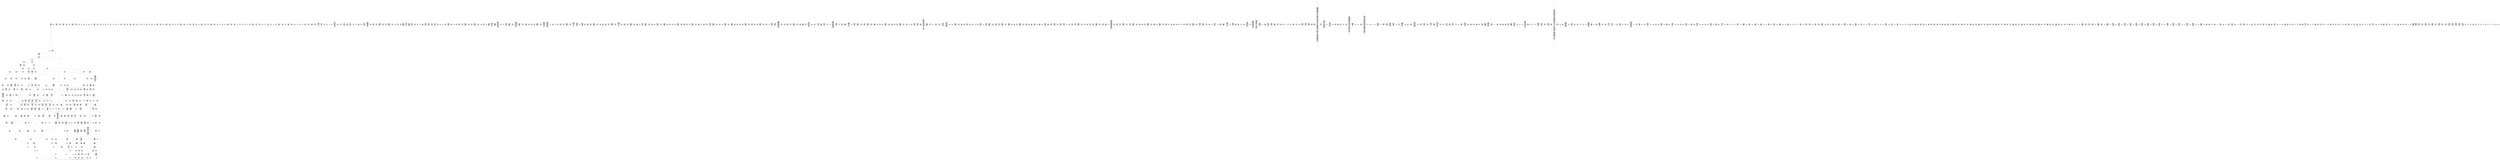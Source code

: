 /* Generated by GvGen v.1.0 (https://www.github.com/stricaud/gvgen) */

digraph G {
compound=true;
   node1 [label="[anywhere]"];
   node2 [label="# 0x0
PUSHX Data
PUSHX Data
MSTORE
CALLVALUE
ISZERO
PUSHX Data
JUMPI
"];
   node3 [label="# 0xc
PUSHX Data
REVERT
"];
   node4 [label="# 0x10
JUMPDEST
PUSHX LogicData
CALLDATASIZE
LT
PUSHX Data
JUMPI
"];
   node5 [label="# 0x1a
PUSHX Data
CALLDATALOAD
PUSHX BitData
SHR
PUSHX LogicData
GT
PUSHX Data
JUMPI
"];
   node6 [label="# 0x2b
PUSHX LogicData
GT
PUSHX Data
JUMPI
"];
   node7 [label="# 0x36
PUSHX LogicData
GT
PUSHX Data
JUMPI
"];
   node8 [label="# 0x41
PUSHX LogicData
EQ
PUSHX Data
JUMPI
"];
   node9 [label="# 0x4c
PUSHX LogicData
EQ
PUSHX Data
JUMPI
"];
   node10 [label="# 0x57
PUSHX LogicData
EQ
PUSHX Data
JUMPI
"];
   node11 [label="# 0x62
PUSHX LogicData
EQ
PUSHX Data
JUMPI
"];
   node12 [label="# 0x6d
PUSHX LogicData
EQ
PUSHX Data
JUMPI
"];
   node13 [label="# 0x78
PUSHX LogicData
EQ
PUSHX Data
JUMPI
"];
   node14 [label="# 0x83
PUSHX Data
JUMP
"];
   node15 [label="# 0x87
JUMPDEST
PUSHX LogicData
EQ
PUSHX Data
JUMPI
"];
   node16 [label="# 0x93
PUSHX LogicData
EQ
PUSHX Data
JUMPI
"];
   node17 [label="# 0x9e
PUSHX LogicData
EQ
PUSHX Data
JUMPI
"];
   node18 [label="# 0xa9
PUSHX LogicData
EQ
PUSHX Data
JUMPI
"];
   node19 [label="# 0xb4
PUSHX LogicData
EQ
PUSHX Data
JUMPI
"];
   node20 [label="# 0xbf
PUSHX LogicData
EQ
PUSHX Data
JUMPI
"];
   node21 [label="# 0xca
PUSHX Data
JUMP
"];
   node22 [label="# 0xce
JUMPDEST
PUSHX LogicData
GT
PUSHX Data
JUMPI
"];
   node23 [label="# 0xda
PUSHX LogicData
EQ
PUSHX Data
JUMPI
"];
   node24 [label="# 0xe5
PUSHX LogicData
EQ
PUSHX Data
JUMPI
"];
   node25 [label="# 0xf0
PUSHX LogicData
EQ
PUSHX Data
JUMPI
"];
   node26 [label="# 0xfb
PUSHX LogicData
EQ
PUSHX Data
JUMPI
"];
   node27 [label="# 0x106
PUSHX LogicData
EQ
PUSHX Data
JUMPI
"];
   node28 [label="# 0x111
PUSHX LogicData
EQ
PUSHX Data
JUMPI
"];
   node29 [label="# 0x11c
PUSHX Data
JUMP
"];
   node30 [label="# 0x120
JUMPDEST
PUSHX LogicData
EQ
PUSHX Data
JUMPI
"];
   node31 [label="# 0x12c
PUSHX LogicData
EQ
PUSHX Data
JUMPI
"];
   node32 [label="# 0x137
PUSHX LogicData
EQ
PUSHX Data
JUMPI
"];
   node33 [label="# 0x142
PUSHX LogicData
EQ
PUSHX Data
JUMPI
"];
   node34 [label="# 0x14d
PUSHX LogicData
EQ
PUSHX Data
JUMPI
"];
   node35 [label="# 0x158
PUSHX LogicData
EQ
PUSHX Data
JUMPI
"];
   node36 [label="# 0x163
PUSHX Data
JUMP
"];
   node37 [label="# 0x167
JUMPDEST
PUSHX LogicData
GT
PUSHX Data
JUMPI
"];
   node38 [label="# 0x173
PUSHX LogicData
GT
PUSHX Data
JUMPI
"];
   node39 [label="# 0x17e
PUSHX LogicData
EQ
PUSHX Data
JUMPI
"];
   node40 [label="# 0x189
PUSHX LogicData
EQ
PUSHX Data
JUMPI
"];
   node41 [label="# 0x194
PUSHX LogicData
EQ
PUSHX Data
JUMPI
"];
   node42 [label="# 0x19f
PUSHX LogicData
EQ
PUSHX Data
JUMPI
"];
   node43 [label="# 0x1aa
PUSHX LogicData
EQ
PUSHX Data
JUMPI
"];
   node44 [label="# 0x1b5
PUSHX LogicData
EQ
PUSHX Data
JUMPI
"];
   node45 [label="# 0x1c0
PUSHX Data
JUMP
"];
   node46 [label="# 0x1c4
JUMPDEST
PUSHX LogicData
EQ
PUSHX Data
JUMPI
"];
   node47 [label="# 0x1d0
PUSHX LogicData
EQ
PUSHX Data
JUMPI
"];
   node48 [label="# 0x1db
PUSHX LogicData
EQ
PUSHX Data
JUMPI
"];
   node49 [label="# 0x1e6
PUSHX LogicData
EQ
PUSHX Data
JUMPI
"];
   node50 [label="# 0x1f1
PUSHX LogicData
EQ
PUSHX Data
JUMPI
"];
   node51 [label="# 0x1fc
PUSHX LogicData
EQ
PUSHX Data
JUMPI
"];
   node52 [label="# 0x207
PUSHX Data
JUMP
"];
   node53 [label="# 0x20b
JUMPDEST
PUSHX LogicData
GT
PUSHX Data
JUMPI
"];
   node54 [label="# 0x217
PUSHX LogicData
EQ
PUSHX Data
JUMPI
"];
   node55 [label="# 0x222
PUSHX LogicData
EQ
PUSHX Data
JUMPI
"];
   node56 [label="# 0x22d
PUSHX LogicData
EQ
PUSHX Data
JUMPI
"];
   node57 [label="# 0x238
PUSHX LogicData
EQ
PUSHX Data
JUMPI
"];
   node58 [label="# 0x243
PUSHX LogicData
EQ
PUSHX Data
JUMPI
"];
   node59 [label="# 0x24e
PUSHX LogicData
EQ
PUSHX Data
JUMPI
"];
   node60 [label="# 0x259
PUSHX Data
JUMP
"];
   node61 [label="# 0x25d
JUMPDEST
PUSHX LogicData
EQ
PUSHX Data
JUMPI
"];
   node62 [label="# 0x269
PUSHX LogicData
EQ
PUSHX Data
JUMPI
"];
   node63 [label="# 0x274
PUSHX LogicData
EQ
PUSHX Data
JUMPI
"];
   node64 [label="# 0x27f
PUSHX LogicData
EQ
PUSHX Data
JUMPI
"];
   node65 [label="# 0x28a
PUSHX LogicData
EQ
PUSHX Data
JUMPI
"];
   node66 [label="# 0x295
JUMPDEST
PUSHX Data
REVERT
"];
   node67 [label="# 0x29a
JUMPDEST
PUSHX Data
PUSHX ArithData
CALLDATASIZE
SUB
ADD
PUSHX Data
PUSHX Data
JUMP
"];
   node68 [label="# 0x2af
JUMPDEST
PUSHX Data
JUMP
"];
   node69 [label="# 0x2b4
JUMPDEST
PUSHX MemData
MLOAD
PUSHX Data
PUSHX Data
JUMP
"];
   node70 [label="# 0x2c1
JUMPDEST
PUSHX MemData
MLOAD
SUB
RETURN
"];
   node71 [label="# 0x2ca
JUMPDEST
PUSHX Data
PUSHX Data
JUMP
"];
   node72 [label="# 0x2d2
JUMPDEST
PUSHX MemData
MLOAD
PUSHX Data
PUSHX Data
JUMP
"];
   node73 [label="# 0x2df
JUMPDEST
PUSHX MemData
MLOAD
SUB
RETURN
"];
   node74 [label="# 0x2e8
JUMPDEST
PUSHX Data
PUSHX ArithData
CALLDATASIZE
SUB
ADD
PUSHX Data
PUSHX Data
JUMP
"];
   node75 [label="# 0x2fd
JUMPDEST
PUSHX Data
JUMP
"];
   node76 [label="# 0x302
JUMPDEST
PUSHX MemData
MLOAD
PUSHX Data
PUSHX Data
JUMP
"];
   node77 [label="# 0x30f
JUMPDEST
PUSHX MemData
MLOAD
SUB
RETURN
"];
   node78 [label="# 0x318
JUMPDEST
PUSHX Data
PUSHX ArithData
CALLDATASIZE
SUB
ADD
PUSHX Data
PUSHX Data
JUMP
"];
   node79 [label="# 0x32d
JUMPDEST
PUSHX Data
JUMP
"];
   node80 [label="# 0x332
JUMPDEST
STOP
"];
   node81 [label="# 0x334
JUMPDEST
PUSHX Data
PUSHX ArithData
CALLDATASIZE
SUB
ADD
PUSHX Data
PUSHX Data
JUMP
"];
   node82 [label="# 0x349
JUMPDEST
PUSHX Data
JUMP
"];
   node83 [label="# 0x34e
JUMPDEST
STOP
"];
   node84 [label="# 0x350
JUMPDEST
PUSHX Data
PUSHX ArithData
CALLDATASIZE
SUB
ADD
PUSHX Data
PUSHX Data
JUMP
"];
   node85 [label="# 0x365
JUMPDEST
PUSHX Data
JUMP
"];
   node86 [label="# 0x36a
JUMPDEST
STOP
"];
   node87 [label="# 0x36c
JUMPDEST
PUSHX Data
PUSHX Data
JUMP
"];
   node88 [label="# 0x374
JUMPDEST
PUSHX MemData
MLOAD
PUSHX Data
PUSHX Data
JUMP
"];
   node89 [label="# 0x381
JUMPDEST
PUSHX MemData
MLOAD
SUB
RETURN
"];
   node90 [label="# 0x38a
JUMPDEST
PUSHX Data
PUSHX ArithData
CALLDATASIZE
SUB
ADD
PUSHX Data
PUSHX Data
JUMP
"];
   node91 [label="# 0x39f
JUMPDEST
PUSHX Data
JUMP
"];
   node92 [label="# 0x3a4
JUMPDEST
STOP
"];
   node93 [label="# 0x3a6
JUMPDEST
PUSHX Data
PUSHX ArithData
CALLDATASIZE
SUB
ADD
PUSHX Data
PUSHX Data
JUMP
"];
   node94 [label="# 0x3bb
JUMPDEST
PUSHX Data
JUMP
"];
   node95 [label="# 0x3c0
JUMPDEST
STOP
"];
   node96 [label="# 0x3c2
JUMPDEST
PUSHX Data
PUSHX ArithData
CALLDATASIZE
SUB
ADD
PUSHX Data
PUSHX Data
JUMP
"];
   node97 [label="# 0x3d7
JUMPDEST
PUSHX Data
JUMP
"];
   node98 [label="# 0x3dc
JUMPDEST
STOP
"];
   node99 [label="# 0x3de
JUMPDEST
PUSHX Data
PUSHX ArithData
CALLDATASIZE
SUB
ADD
PUSHX Data
PUSHX Data
JUMP
"];
   node100 [label="# 0x3f3
JUMPDEST
PUSHX Data
JUMP
"];
   node101 [label="# 0x3f8
JUMPDEST
STOP
"];
   node102 [label="# 0x3fa
JUMPDEST
PUSHX Data
PUSHX Data
JUMP
"];
   node103 [label="# 0x402
JUMPDEST
PUSHX MemData
MLOAD
PUSHX Data
PUSHX Data
JUMP
"];
   node104 [label="# 0x40f
JUMPDEST
PUSHX MemData
MLOAD
SUB
RETURN
"];
   node105 [label="# 0x418
JUMPDEST
PUSHX Data
PUSHX Data
JUMP
"];
   node106 [label="# 0x420
JUMPDEST
PUSHX MemData
MLOAD
PUSHX Data
PUSHX Data
JUMP
"];
   node107 [label="# 0x42d
JUMPDEST
PUSHX MemData
MLOAD
SUB
RETURN
"];
   node108 [label="# 0x436
JUMPDEST
PUSHX Data
PUSHX ArithData
CALLDATASIZE
SUB
ADD
PUSHX Data
PUSHX Data
JUMP
"];
   node109 [label="# 0x44b
JUMPDEST
PUSHX Data
JUMP
"];
   node110 [label="# 0x450
JUMPDEST
PUSHX MemData
MLOAD
PUSHX Data
PUSHX Data
JUMP
"];
   node111 [label="# 0x45d
JUMPDEST
PUSHX MemData
MLOAD
SUB
RETURN
"];
   node112 [label="# 0x466
JUMPDEST
PUSHX Data
PUSHX ArithData
CALLDATASIZE
SUB
ADD
PUSHX Data
PUSHX Data
JUMP
"];
   node113 [label="# 0x47b
JUMPDEST
PUSHX Data
JUMP
"];
   node114 [label="# 0x480
JUMPDEST
STOP
"];
   node115 [label="# 0x482
JUMPDEST
PUSHX Data
PUSHX ArithData
CALLDATASIZE
SUB
ADD
PUSHX Data
PUSHX Data
JUMP
"];
   node116 [label="# 0x497
JUMPDEST
PUSHX Data
JUMP
"];
   node117 [label="# 0x49c
JUMPDEST
STOP
"];
   node118 [label="# 0x49e
JUMPDEST
PUSHX Data
PUSHX ArithData
CALLDATASIZE
SUB
ADD
PUSHX Data
PUSHX Data
JUMP
"];
   node119 [label="# 0x4b3
JUMPDEST
PUSHX Data
JUMP
"];
   node120 [label="# 0x4b8
JUMPDEST
STOP
"];
   node121 [label="# 0x4ba
JUMPDEST
PUSHX Data
PUSHX ArithData
CALLDATASIZE
SUB
ADD
PUSHX Data
PUSHX Data
JUMP
"];
   node122 [label="# 0x4cf
JUMPDEST
PUSHX Data
JUMP
"];
   node123 [label="# 0x4d4
JUMPDEST
STOP
"];
   node124 [label="# 0x4d6
JUMPDEST
PUSHX Data
PUSHX Data
JUMP
"];
   node125 [label="# 0x4de
JUMPDEST
PUSHX MemData
MLOAD
PUSHX Data
PUSHX Data
JUMP
"];
   node126 [label="# 0x4eb
JUMPDEST
PUSHX MemData
MLOAD
SUB
RETURN
"];
   node127 [label="# 0x4f4
JUMPDEST
PUSHX Data
PUSHX ArithData
CALLDATASIZE
SUB
ADD
PUSHX Data
PUSHX Data
JUMP
"];
   node128 [label="# 0x509
JUMPDEST
PUSHX Data
JUMP
"];
   node129 [label="# 0x50e
JUMPDEST
PUSHX MemData
MLOAD
PUSHX Data
PUSHX Data
JUMP
"];
   node130 [label="# 0x51b
JUMPDEST
PUSHX MemData
MLOAD
SUB
RETURN
"];
   node131 [label="# 0x524
JUMPDEST
PUSHX Data
PUSHX ArithData
CALLDATASIZE
SUB
ADD
PUSHX Data
PUSHX Data
JUMP
"];
   node132 [label="# 0x539
JUMPDEST
PUSHX Data
JUMP
"];
   node133 [label="# 0x53e
JUMPDEST
STOP
"];
   node134 [label="# 0x540
JUMPDEST
PUSHX Data
PUSHX ArithData
CALLDATASIZE
SUB
ADD
PUSHX Data
PUSHX Data
JUMP
"];
   node135 [label="# 0x555
JUMPDEST
PUSHX Data
JUMP
"];
   node136 [label="# 0x55a
JUMPDEST
PUSHX MemData
MLOAD
PUSHX Data
PUSHX Data
JUMP
"];
   node137 [label="# 0x567
JUMPDEST
PUSHX MemData
MLOAD
SUB
RETURN
"];
   node138 [label="# 0x570
JUMPDEST
PUSHX Data
PUSHX Data
JUMP
"];
   node139 [label="# 0x578
JUMPDEST
STOP
"];
   node140 [label="# 0x57a
JUMPDEST
PUSHX Data
PUSHX Data
JUMP
"];
   node141 [label="# 0x582
JUMPDEST
PUSHX MemData
MLOAD
PUSHX Data
PUSHX Data
JUMP
"];
   node142 [label="# 0x58f
JUMPDEST
PUSHX MemData
MLOAD
SUB
RETURN
"];
   node143 [label="# 0x598
JUMPDEST
PUSHX Data
PUSHX Data
JUMP
"];
   node144 [label="# 0x5a0
JUMPDEST
PUSHX MemData
MLOAD
PUSHX Data
PUSHX Data
JUMP
"];
   node145 [label="# 0x5ad
JUMPDEST
PUSHX MemData
MLOAD
SUB
RETURN
"];
   node146 [label="# 0x5b6
JUMPDEST
PUSHX Data
PUSHX ArithData
CALLDATASIZE
SUB
ADD
PUSHX Data
PUSHX Data
JUMP
"];
   node147 [label="# 0x5cb
JUMPDEST
PUSHX Data
JUMP
"];
   node148 [label="# 0x5d0
JUMPDEST
STOP
"];
   node149 [label="# 0x5d2
JUMPDEST
PUSHX Data
PUSHX Data
JUMP
"];
   node150 [label="# 0x5da
JUMPDEST
PUSHX MemData
MLOAD
PUSHX Data
PUSHX Data
JUMP
"];
   node151 [label="# 0x5e7
JUMPDEST
PUSHX MemData
MLOAD
SUB
RETURN
"];
   node152 [label="# 0x5f0
JUMPDEST
PUSHX Data
PUSHX ArithData
CALLDATASIZE
SUB
ADD
PUSHX Data
PUSHX Data
JUMP
"];
   node153 [label="# 0x605
JUMPDEST
PUSHX Data
JUMP
"];
   node154 [label="# 0x60a
JUMPDEST
PUSHX MemData
MLOAD
PUSHX Data
PUSHX Data
JUMP
"];
   node155 [label="# 0x617
JUMPDEST
PUSHX MemData
MLOAD
SUB
RETURN
"];
   node156 [label="# 0x620
JUMPDEST
PUSHX Data
PUSHX ArithData
CALLDATASIZE
SUB
ADD
PUSHX Data
PUSHX Data
JUMP
"];
   node157 [label="# 0x635
JUMPDEST
PUSHX Data
JUMP
"];
   node158 [label="# 0x63a
JUMPDEST
STOP
"];
   node159 [label="# 0x63c
JUMPDEST
PUSHX Data
PUSHX ArithData
CALLDATASIZE
SUB
ADD
PUSHX Data
PUSHX Data
JUMP
"];
   node160 [label="# 0x651
JUMPDEST
PUSHX Data
JUMP
"];
   node161 [label="# 0x656
JUMPDEST
STOP
"];
   node162 [label="# 0x658
JUMPDEST
PUSHX Data
PUSHX Data
JUMP
"];
   node163 [label="# 0x660
JUMPDEST
PUSHX MemData
MLOAD
PUSHX Data
PUSHX Data
JUMP
"];
   node164 [label="# 0x66d
JUMPDEST
PUSHX MemData
MLOAD
SUB
RETURN
"];
   node165 [label="# 0x676
JUMPDEST
PUSHX Data
PUSHX Data
JUMP
"];
   node166 [label="# 0x67e
JUMPDEST
PUSHX MemData
MLOAD
PUSHX Data
PUSHX Data
JUMP
"];
   node167 [label="# 0x68b
JUMPDEST
PUSHX MemData
MLOAD
SUB
RETURN
"];
   node168 [label="# 0x694
JUMPDEST
PUSHX Data
PUSHX Data
JUMP
"];
   node169 [label="# 0x69c
JUMPDEST
STOP
"];
   node170 [label="# 0x69e
JUMPDEST
PUSHX Data
PUSHX ArithData
CALLDATASIZE
SUB
ADD
PUSHX Data
PUSHX Data
JUMP
"];
   node171 [label="# 0x6b3
JUMPDEST
PUSHX Data
JUMP
"];
   node172 [label="# 0x6b8
JUMPDEST
STOP
"];
   node173 [label="# 0x6ba
JUMPDEST
PUSHX Data
PUSHX ArithData
CALLDATASIZE
SUB
ADD
PUSHX Data
PUSHX Data
JUMP
"];
   node174 [label="# 0x6cf
JUMPDEST
PUSHX Data
JUMP
"];
   node175 [label="# 0x6d4
JUMPDEST
STOP
"];
   node176 [label="# 0x6d6
JUMPDEST
PUSHX Data
PUSHX ArithData
CALLDATASIZE
SUB
ADD
PUSHX Data
PUSHX Data
JUMP
"];
   node177 [label="# 0x6eb
JUMPDEST
PUSHX Data
JUMP
"];
   node178 [label="# 0x6f0
JUMPDEST
PUSHX MemData
MLOAD
PUSHX Data
PUSHX Data
JUMP
"];
   node179 [label="# 0x6fd
JUMPDEST
PUSHX MemData
MLOAD
SUB
RETURN
"];
   node180 [label="# 0x706
JUMPDEST
PUSHX Data
PUSHX Data
JUMP
"];
   node181 [label="# 0x70e
JUMPDEST
PUSHX MemData
MLOAD
PUSHX Data
PUSHX Data
JUMP
"];
   node182 [label="# 0x71b
JUMPDEST
PUSHX MemData
MLOAD
SUB
RETURN
"];
   node183 [label="# 0x724
JUMPDEST
PUSHX Data
PUSHX ArithData
CALLDATASIZE
SUB
ADD
PUSHX Data
PUSHX Data
JUMP
"];
   node184 [label="# 0x739
JUMPDEST
PUSHX Data
JUMP
"];
   node185 [label="# 0x73e
JUMPDEST
STOP
"];
   node186 [label="# 0x740
JUMPDEST
PUSHX Data
PUSHX Data
JUMP
"];
   node187 [label="# 0x748
JUMPDEST
PUSHX MemData
MLOAD
PUSHX Data
PUSHX Data
JUMP
"];
   node188 [label="# 0x755
JUMPDEST
PUSHX MemData
MLOAD
SUB
RETURN
"];
   node189 [label="# 0x75e
JUMPDEST
PUSHX Data
PUSHX ArithData
CALLDATASIZE
SUB
ADD
PUSHX Data
PUSHX Data
JUMP
"];
   node190 [label="# 0x773
JUMPDEST
PUSHX Data
JUMP
"];
   node191 [label="# 0x778
JUMPDEST
STOP
"];
   node192 [label="# 0x77a
JUMPDEST
PUSHX Data
PUSHX ArithData
CALLDATASIZE
SUB
ADD
PUSHX Data
PUSHX Data
JUMP
"];
   node193 [label="# 0x78f
JUMPDEST
PUSHX Data
JUMP
"];
   node194 [label="# 0x794
JUMPDEST
PUSHX MemData
MLOAD
PUSHX Data
PUSHX Data
JUMP
"];
   node195 [label="# 0x7a1
JUMPDEST
PUSHX MemData
MLOAD
SUB
RETURN
"];
   node196 [label="# 0x7aa
JUMPDEST
PUSHX Data
PUSHX ArithData
CALLDATASIZE
SUB
ADD
PUSHX Data
PUSHX Data
JUMP
"];
   node197 [label="# 0x7bf
JUMPDEST
PUSHX Data
JUMP
"];
   node198 [label="# 0x7c4
JUMPDEST
PUSHX MemData
MLOAD
PUSHX Data
PUSHX Data
JUMP
"];
   node199 [label="# 0x7d1
JUMPDEST
PUSHX MemData
MLOAD
SUB
RETURN
"];
   node200 [label="# 0x7da
JUMPDEST
PUSHX Data
PUSHX ArithData
CALLDATASIZE
SUB
ADD
PUSHX Data
PUSHX Data
JUMP
"];
   node201 [label="# 0x7ef
JUMPDEST
PUSHX Data
JUMP
"];
   node202 [label="# 0x7f4
JUMPDEST
STOP
"];
   node203 [label="# 0x7f6
JUMPDEST
PUSHX Data
PUSHX ArithData
CALLDATASIZE
SUB
ADD
PUSHX Data
PUSHX Data
JUMP
"];
   node204 [label="# 0x80b
JUMPDEST
PUSHX Data
JUMP
"];
   node205 [label="# 0x810
JUMPDEST
STOP
"];
   node206 [label="# 0x812
JUMPDEST
PUSHX Data
PUSHX Data
JUMP
"];
   node207 [label="# 0x81a
JUMPDEST
PUSHX MemData
MLOAD
PUSHX Data
PUSHX Data
JUMP
"];
   node208 [label="# 0x827
JUMPDEST
PUSHX MemData
MLOAD
SUB
RETURN
"];
   node209 [label="# 0x830
JUMPDEST
PUSHX Data
PUSHX Data
JUMP
"];
   node210 [label="# 0x838
JUMPDEST
PUSHX MemData
MLOAD
PUSHX Data
PUSHX Data
JUMP
"];
   node211 [label="# 0x845
JUMPDEST
PUSHX MemData
MLOAD
SUB
RETURN
"];
   node212 [label="# 0x84e
JUMPDEST
PUSHX Data
PUSHX Data
JUMP
"];
   node213 [label="# 0x856
JUMPDEST
PUSHX MemData
MLOAD
PUSHX Data
PUSHX Data
JUMP
"];
   node214 [label="# 0x863
JUMPDEST
PUSHX MemData
MLOAD
SUB
RETURN
"];
   node215 [label="# 0x86c
JUMPDEST
PUSHX Data
PUSHX BitData
PUSHX BitData
NOT
AND
PUSHX BitData
NOT
AND
EQ
PUSHX Data
JUMPI
"];
   node216 [label="# 0x8d5
PUSHX BitData
PUSHX BitData
NOT
AND
PUSHX BitData
NOT
AND
EQ
"];
   node217 [label="# 0x937
JUMPDEST
PUSHX Data
JUMPI
"];
   node218 [label="# 0x93d
PUSHX Data
PUSHX Data
JUMP
"];
   node219 [label="# 0x946
JUMPDEST
"];
   node220 [label="# 0x947
JUMPDEST
JUMP
"];
   node221 [label="# 0x94e
JUMPDEST
PUSHX Data
PUSHX StorData
SLOAD
PUSHX Data
PUSHX Data
JUMP
"];
   node222 [label="# 0x95d
JUMPDEST
PUSHX ArithData
ADD
PUSHX ArithData
DIV
MUL
PUSHX ArithData
ADD
PUSHX MemData
MLOAD
ADD
PUSHX Data
MSTORE
MSTORE
PUSHX ArithData
ADD
SLOAD
PUSHX Data
PUSHX Data
JUMP
"];
   node223 [label="# 0x989
JUMPDEST
ISZERO
PUSHX Data
JUMPI
"];
   node224 [label="# 0x990
PUSHX LogicData
LT
PUSHX Data
JUMPI
"];
   node225 [label="# 0x998
PUSHX ArithData
SLOAD
DIV
MUL
MSTORE
PUSHX ArithData
ADD
PUSHX Data
JUMP
"];
   node226 [label="# 0x9ab
JUMPDEST
ADD
PUSHX Data
MSTORE
PUSHX Data
PUSHX Data
SHA3
"];
   node227 [label="# 0x9b9
JUMPDEST
SLOAD
MSTORE
PUSHX ArithData
ADD
PUSHX ArithData
ADD
GT
PUSHX Data
JUMPI
"];
   node228 [label="# 0x9cd
SUB
PUSHX BitData
AND
ADD
"];
   node229 [label="# 0x9d6
JUMPDEST
JUMP
"];
   node230 [label="# 0x9e0
JUMPDEST
PUSHX Data
PUSHX Data
PUSHX Data
JUMP
"];
   node231 [label="# 0x9eb
JUMPDEST
PUSHX Data
JUMPI
"];
   node232 [label="# 0x9f0
PUSHX MemData
MLOAD
PUSHX Data
MSTORE
PUSHX ArithData
ADD
PUSHX MemData
MLOAD
SUB
REVERT
"];
   node233 [label="# 0xa21
JUMPDEST
PUSHX Data
PUSHX ArithData
MSTORE
PUSHX ArithData
ADD
MSTORE
PUSHX ArithData
ADD
PUSHX Data
SHA3
PUSHX ArithData
SLOAD
PUSHX ArithData
EXP
DIV
PUSHX BitData
AND
JUMP
"];
   node234 [label="# 0xa5c
JUMPDEST
PUSHX Data
PUSHX Data
JUMP
"];
   node235 [label="# 0xa64
JUMPDEST
PUSHX BitData
AND
PUSHX Data
PUSHX Data
JUMP
"];
   node236 [label="# 0xa82
JUMPDEST
PUSHX BitData
AND
EQ
PUSHX Data
JUMPI
"];
   node237 [label="# 0xa9e
PUSHX MemData
MLOAD
PUSHX Data
MSTORE
PUSHX ArithData
ADD
PUSHX Data
PUSHX Data
JUMP
"];
   node238 [label="# 0xacf
JUMPDEST
PUSHX MemData
MLOAD
SUB
REVERT
"];
   node239 [label="# 0xad8
JUMPDEST
MLOAD
MLOAD
EQ
PUSHX Data
JUMPI
"];
   node240 [label="# 0xae2
PUSHX MemData
MLOAD
PUSHX Data
MSTORE
PUSHX ArithData
ADD
PUSHX Data
PUSHX Data
JUMP
"];
   node241 [label="# 0xb13
JUMPDEST
PUSHX MemData
MLOAD
SUB
REVERT
"];
   node242 [label="# 0xb1c
JUMPDEST
PUSHX Data
"];
   node243 [label="# 0xb1f
JUMPDEST
MLOAD
LT
ISZERO
PUSHX Data
JUMPI
"];
   node244 [label="# 0xb29
PUSHX Data
MLOAD
LT
PUSHX Data
JUMPI
"];
   node245 [label="# 0xb36
PUSHX Data
PUSHX Data
MSTORE
PUSHX Data
PUSHX Data
MSTORE
PUSHX Data
PUSHX Data
REVERT
"];
   node246 [label="# 0xb64
JUMPDEST
PUSHX ArithData
MUL
PUSHX ArithData
ADD
ADD
MLOAD
MLOAD
LT
PUSHX Data
JUMPI
"];
   node247 [label="# 0xb77
PUSHX Data
PUSHX Data
MSTORE
PUSHX Data
PUSHX Data
MSTORE
PUSHX Data
PUSHX Data
REVERT
"];
   node248 [label="# 0xba5
JUMPDEST
PUSHX ArithData
MUL
PUSHX ArithData
ADD
ADD
MLOAD
PUSHX Data
JUMP
"];
   node249 [label="# 0xbb2
JUMPDEST
PUSHX Data
PUSHX Data
JUMP
"];
   node250 [label="# 0xbbd
JUMPDEST
PUSHX Data
JUMP
"];
   node251 [label="# 0xbc5
JUMPDEST
JUMP
"];
   node252 [label="# 0xbca
JUMPDEST
PUSHX Data
PUSHX Data
PUSHX Data
JUMP
"];
   node253 [label="# 0xbd5
JUMPDEST
PUSHX BitData
AND
PUSHX BitData
AND
EQ
ISZERO
PUSHX Data
JUMPI
"];
   node254 [label="# 0xc0c
PUSHX MemData
MLOAD
PUSHX Data
MSTORE
PUSHX ArithData
ADD
PUSHX MemData
MLOAD
SUB
REVERT
"];
   node255 [label="# 0xc3d
JUMPDEST
PUSHX BitData
AND
PUSHX Data
PUSHX Data
JUMP
"];
   node256 [label="# 0xc5c
JUMPDEST
PUSHX BitData
AND
EQ
ISZERO
ISZERO
PUSHX Data
JUMPI
"];
   node257 [label="# 0xc7b
PUSHX Data
PUSHX Data
PUSHX Data
JUMP
"];
   node258 [label="# 0xc87
JUMPDEST
PUSHX Data
JUMP
"];
   node259 [label="# 0xc8c
JUMPDEST
ISZERO
"];
   node260 [label="# 0xc8e
JUMPDEST
ISZERO
PUSHX Data
JUMPI
"];
   node261 [label="# 0xc94
PUSHX MemData
MLOAD
PUSHX Data
MSTORE
PUSHX ArithData
ADD
PUSHX MemData
MLOAD
SUB
REVERT
"];
   node262 [label="# 0xcc5
JUMPDEST
PUSHX Data
PUSHX Data
JUMP
"];
   node263 [label="# 0xcd0
JUMPDEST
JUMP
"];
   node264 [label="# 0xcd5
JUMPDEST
PUSHX Data
PUSHX Data
JUMP
"];
   node265 [label="# 0xcdd
JUMPDEST
PUSHX BitData
AND
PUSHX Data
PUSHX Data
JUMP
"];
   node266 [label="# 0xcfb
JUMPDEST
PUSHX BitData
AND
EQ
PUSHX Data
JUMPI
"];
   node267 [label="# 0xd17
PUSHX MemData
MLOAD
PUSHX Data
MSTORE
PUSHX ArithData
ADD
PUSHX Data
PUSHX Data
JUMP
"];
   node268 [label="# 0xd48
JUMPDEST
PUSHX MemData
MLOAD
SUB
REVERT
"];
   node269 [label="# 0xd51
JUMPDEST
MLOAD
MLOAD
EQ
PUSHX Data
JUMPI
"];
   node270 [label="# 0xd5b
PUSHX MemData
MLOAD
PUSHX Data
MSTORE
PUSHX ArithData
ADD
PUSHX Data
PUSHX Data
JUMP
"];
   node271 [label="# 0xd8c
JUMPDEST
PUSHX MemData
MLOAD
SUB
REVERT
"];
   node272 [label="# 0xd95
JUMPDEST
PUSHX Data
"];
   node273 [label="# 0xd98
JUMPDEST
MLOAD
LT
ISZERO
PUSHX Data
JUMPI
"];
   node274 [label="# 0xda2
MLOAD
LT
PUSHX Data
JUMPI
"];
   node275 [label="# 0xdac
PUSHX Data
PUSHX Data
MSTORE
PUSHX Data
PUSHX Data
MSTORE
PUSHX Data
PUSHX Data
REVERT
"];
   node276 [label="# 0xdda
JUMPDEST
PUSHX ArithData
MUL
PUSHX ArithData
ADD
ADD
MLOAD
PUSHX Data
PUSHX Data
MLOAD
LT
PUSHX Data
JUMPI
"];
   node277 [label="# 0xdf1
PUSHX Data
PUSHX Data
MSTORE
PUSHX Data
PUSHX Data
MSTORE
PUSHX Data
PUSHX Data
REVERT
"];
   node278 [label="# 0xe1f
JUMPDEST
PUSHX ArithData
MUL
PUSHX ArithData
ADD
ADD
MLOAD
PUSHX BitData
AND
PUSHX BitData
AND
MSTORE
PUSHX ArithData
ADD
MSTORE
PUSHX ArithData
ADD
PUSHX Data
SHA3
SSTORE
PUSHX Data
PUSHX Data
JUMP
"];
   node279 [label="# 0xe70
JUMPDEST
PUSHX Data
JUMP
"];
   node280 [label="# 0xe78
JUMPDEST
JUMP
"];
   node281 [label="# 0xe7d
JUMPDEST
PUSHX Data
PUSHX Data
PUSHX Data
JUMP
"];
   node282 [label="# 0xe87
JUMPDEST
PUSHX StorData
SLOAD
PUSHX StorData
SLOAD
SUB
SUB
JUMP
"];
   node283 [label="# 0xe94
JUMPDEST
CALLER
PUSHX BitData
AND
ORIGIN
PUSHX BitData
AND
EQ
PUSHX Data
JUMPI
"];
   node284 [label="# 0xec8
PUSHX MemData
MLOAD
PUSHX Data
MSTORE
PUSHX ArithData
ADD
PUSHX Data
PUSHX Data
JUMP
"];
   node285 [label="# 0xef9
JUMPDEST
PUSHX MemData
MLOAD
SUB
REVERT
"];
   node286 [label="# 0xf02
JUMPDEST
PUSHX Data
PUSHX ArithData
CALLER
PUSHX BitData
AND
PUSHX BitData
AND
MSTORE
PUSHX ArithData
ADD
MSTORE
PUSHX ArithData
ADD
PUSHX Data
SHA3
SLOAD
LT
ISZERO
PUSHX Data
JUMPI
"];
   node287 [label="# 0xf4a
PUSHX MemData
MLOAD
PUSHX Data
MSTORE
PUSHX ArithData
ADD
PUSHX Data
PUSHX Data
JUMP
"];
   node288 [label="# 0xf7b
JUMPDEST
PUSHX MemData
MLOAD
SUB
REVERT
"];
   node289 [label="# 0xf84
JUMPDEST
PUSHX Data
PUSHX StorData
SLOAD
PUSHX Data
PUSHX Data
JUMP
"];
   node290 [label="# 0xfb1
JUMPDEST
PUSHX Data
PUSHX Data
JUMP
"];
   node291 [label="# 0xfbb
JUMPDEST
PUSHX Data
PUSHX Data
JUMP
"];
   node292 [label="# 0xfc5
JUMPDEST
GT
ISZERO
PUSHX Data
JUMPI
"];
   node293 [label="# 0xfcc
PUSHX MemData
MLOAD
PUSHX Data
MSTORE
PUSHX ArithData
ADD
PUSHX Data
PUSHX Data
JUMP
"];
   node294 [label="# 0xffd
JUMPDEST
PUSHX MemData
MLOAD
SUB
REVERT
"];
   node295 [label="# 0x1006
JUMPDEST
PUSHX Data
PUSHX ArithData
CALLER
PUSHX BitData
AND
PUSHX BitData
AND
MSTORE
PUSHX ArithData
ADD
MSTORE
PUSHX ArithData
ADD
PUSHX Data
SHA3
SLOAD
PUSHX Data
PUSHX Data
JUMP
"];
   node296 [label="# 0x1051
JUMPDEST
PUSHX Data
PUSHX ArithData
CALLER
PUSHX BitData
AND
PUSHX BitData
AND
MSTORE
PUSHX ArithData
ADD
MSTORE
PUSHX ArithData
ADD
PUSHX Data
SHA3
SSTORE
PUSHX Data
CALLER
PUSHX Data
JUMP
"];
   node297 [label="# 0x109e
JUMPDEST
JUMP
"];
   node298 [label="# 0x10a1
JUMPDEST
PUSHX Data
PUSHX Data
JUMP
"];
   node299 [label="# 0x10ac
JUMPDEST
JUMP
"];
   node300 [label="# 0x10b1
JUMPDEST
PUSHX Data
PUSHX Data
JUMP
"];
   node301 [label="# 0x10b9
JUMPDEST
PUSHX BitData
AND
PUSHX Data
PUSHX Data
JUMP
"];
   node302 [label="# 0x10d7
JUMPDEST
PUSHX BitData
AND
EQ
PUSHX Data
JUMPI
"];
   node303 [label="# 0x10f3
PUSHX MemData
MLOAD
PUSHX Data
MSTORE
PUSHX ArithData
ADD
PUSHX Data
PUSHX Data
JUMP
"];
   node304 [label="# 0x1124
JUMPDEST
PUSHX MemData
MLOAD
SUB
REVERT
"];
   node305 [label="# 0x112d
JUMPDEST
PUSHX StorData
PUSHX ArithData
PUSHX ArithData
EXP
SLOAD
PUSHX ArithData
MUL
NOT
AND
PUSHX BitData
AND
MUL
OR
SSTORE
JUMP
"];
   node306 [label="# 0x1171
JUMPDEST
PUSHX Data
PUSHX MemData
MLOAD
PUSHX ArithData
ADD
PUSHX Data
MSTORE
PUSHX Data
MSTORE
PUSHX Data
JUMP
"];
   node307 [label="# 0x118c
JUMPDEST
JUMP
"];
   node308 [label="# 0x1191
JUMPDEST
PUSHX Data
JUMP
"];
   node309 [label="# 0x11b5
JUMPDEST
PUSHX StorData
PUSHX ArithData
SLOAD
PUSHX ArithData
EXP
DIV
PUSHX BitData
AND
JUMP
"];
   node310 [label="# 0x11db
JUMPDEST
PUSHX Data
PUSHX Data
MSTORE
PUSHX Data
MSTORE
PUSHX Data
PUSHX Data
SHA3
PUSHX Data
SLOAD
JUMP
"];
   node311 [label="# 0x11f3
JUMPDEST
PUSHX Data
PUSHX Data
JUMP
"];
   node312 [label="# 0x11fb
JUMPDEST
PUSHX BitData
AND
PUSHX Data
PUSHX Data
JUMP
"];
   node313 [label="# 0x1219
JUMPDEST
PUSHX BitData
AND
EQ
PUSHX Data
JUMPI
"];
   node314 [label="# 0x1235
PUSHX MemData
MLOAD
PUSHX Data
MSTORE
PUSHX ArithData
ADD
PUSHX Data
PUSHX Data
JUMP
"];
   node315 [label="# 0x1266
JUMPDEST
PUSHX MemData
MLOAD
SUB
REVERT
"];
   node316 [label="# 0x126f
JUMPDEST
PUSHX Data
SSTORE
JUMP
"];
   node317 [label="# 0x1279
JUMPDEST
PUSHX Data
PUSHX Data
JUMP
"];
   node318 [label="# 0x1281
JUMPDEST
PUSHX BitData
AND
PUSHX Data
PUSHX Data
JUMP
"];
   node319 [label="# 0x129f
JUMPDEST
PUSHX BitData
AND
EQ
PUSHX Data
JUMPI
"];
   node320 [label="# 0x12bb
PUSHX MemData
MLOAD
PUSHX Data
MSTORE
PUSHX ArithData
ADD
PUSHX Data
PUSHX Data
JUMP
"];
   node321 [label="# 0x12ec
JUMPDEST
PUSHX MemData
MLOAD
SUB
REVERT
"];
   node322 [label="# 0x12f5
JUMPDEST
PUSHX StorData
PUSHX ArithData
PUSHX ArithData
EXP
SLOAD
PUSHX ArithData
MUL
NOT
AND
PUSHX BitData
AND
MUL
OR
SSTORE
JUMP
"];
   node323 [label="# 0x1339
JUMPDEST
PUSHX Data
PUSHX Data
JUMP
"];
   node324 [label="# 0x1341
JUMPDEST
PUSHX BitData
AND
PUSHX Data
PUSHX Data
JUMP
"];
   node325 [label="# 0x135f
JUMPDEST
PUSHX BitData
AND
EQ
PUSHX Data
JUMPI
"];
   node326 [label="# 0x137b
PUSHX MemData
MLOAD
PUSHX Data
MSTORE
PUSHX ArithData
ADD
PUSHX Data
PUSHX Data
JUMP
"];
   node327 [label="# 0x13ac
JUMPDEST
PUSHX MemData
MLOAD
SUB
REVERT
"];
   node328 [label="# 0x13b5
JUMPDEST
PUSHX Data
PUSHX Data
PUSHX Data
JUMP
"];
   node329 [label="# 0x13c6
JUMPDEST
JUMP
"];
   node330 [label="# 0x13cb
JUMPDEST
CALLER
PUSHX BitData
AND
ORIGIN
PUSHX BitData
AND
EQ
PUSHX Data
JUMPI
"];
   node331 [label="# 0x13ff
PUSHX MemData
MLOAD
PUSHX Data
MSTORE
PUSHX ArithData
ADD
PUSHX Data
PUSHX Data
JUMP
"];
   node332 [label="# 0x1430
JUMPDEST
PUSHX MemData
MLOAD
SUB
REVERT
"];
   node333 [label="# 0x1439
JUMPDEST
PUSHX Data
PUSHX Data
JUMP
"];
   node334 [label="# 0x1441
JUMPDEST
PUSHX Data
JUMPI
"];
   node335 [label="# 0x1446
PUSHX MemData
MLOAD
PUSHX Data
MSTORE
PUSHX ArithData
ADD
PUSHX Data
PUSHX Data
JUMP
"];
   node336 [label="# 0x1477
JUMPDEST
PUSHX MemData
MLOAD
SUB
REVERT
"];
   node337 [label="# 0x1480
JUMPDEST
PUSHX Data
PUSHX StorData
SLOAD
PUSHX StorData
SLOAD
PUSHX Data
PUSHX Data
JUMP
"];
   node338 [label="# 0x14b0
JUMPDEST
PUSHX Data
PUSHX Data
JUMP
"];
   node339 [label="# 0x14ba
JUMPDEST
PUSHX Data
PUSHX Data
JUMP
"];
   node340 [label="# 0x14c4
JUMPDEST
PUSHX Data
PUSHX Data
JUMP
"];
   node341 [label="# 0x14ce
JUMPDEST
GT
ISZERO
PUSHX Data
JUMPI
"];
   node342 [label="# 0x14d5
PUSHX MemData
MLOAD
PUSHX Data
MSTORE
PUSHX ArithData
ADD
PUSHX Data
PUSHX Data
JUMP
"];
   node343 [label="# 0x1506
JUMPDEST
PUSHX MemData
MLOAD
SUB
REVERT
"];
   node344 [label="# 0x150f
JUMPDEST
PUSHX Data
PUSHX Data
CALLER
PUSHX Data
JUMP
"];
   node345 [label="# 0x153a
JUMPDEST
PUSHX Data
PUSHX Data
JUMP
"];
   node346 [label="# 0x1544
JUMPDEST
GT
ISZERO
PUSHX Data
JUMPI
"];
   node347 [label="# 0x154b
PUSHX MemData
MLOAD
PUSHX Data
MSTORE
PUSHX ArithData
ADD
PUSHX Data
PUSHX Data
JUMP
"];
   node348 [label="# 0x157c
JUMPDEST
PUSHX MemData
MLOAD
SUB
REVERT
"];
   node349 [label="# 0x1585
JUMPDEST
PUSHX Data
CALLER
PUSHX Data
JUMP
"];
   node350 [label="# 0x158f
JUMPDEST
JUMP
"];
   node351 [label="# 0x1592
JUMPDEST
PUSHX Data
PUSHX Data
CALLER
PUSHX Data
JUMP
"];
   node352 [label="# 0x159d
JUMPDEST
JUMP
"];
   node353 [label="# 0x15a2
JUMPDEST
PUSHX Data
PUSHX Data
PUSHX Data
JUMP
"];
   node354 [label="# 0x15ad
JUMPDEST
PUSHX ArithData
ADD
MLOAD
JUMP
"];
   node355 [label="# 0x15b8
JUMPDEST
CALLER
PUSHX BitData
AND
ORIGIN
PUSHX BitData
AND
EQ
PUSHX Data
JUMPI
"];
   node356 [label="# 0x15ec
PUSHX MemData
MLOAD
PUSHX Data
MSTORE
PUSHX ArithData
ADD
PUSHX Data
PUSHX Data
JUMP
"];
   node357 [label="# 0x161d
JUMPDEST
PUSHX MemData
MLOAD
SUB
REVERT
"];
   node358 [label="# 0x1626
JUMPDEST
PUSHX Data
PUSHX Data
JUMP
"];
   node359 [label="# 0x162f
JUMPDEST
PUSHX Data
JUMPI
"];
   node360 [label="# 0x1634
PUSHX MemData
MLOAD
PUSHX Data
MSTORE
PUSHX ArithData
ADD
PUSHX Data
PUSHX Data
JUMP
"];
   node361 [label="# 0x1665
JUMPDEST
PUSHX MemData
MLOAD
SUB
REVERT
"];
   node362 [label="# 0x166e
JUMPDEST
PUSHX Data
PUSHX StorData
SLOAD
PUSHX StorData
SLOAD
PUSHX Data
PUSHX Data
JUMP
"];
   node363 [label="# 0x169e
JUMPDEST
PUSHX Data
PUSHX Data
JUMP
"];
   node364 [label="# 0x16a8
JUMPDEST
PUSHX Data
PUSHX Data
JUMP
"];
   node365 [label="# 0x16b2
JUMPDEST
PUSHX Data
PUSHX Data
JUMP
"];
   node366 [label="# 0x16bc
JUMPDEST
GT
ISZERO
PUSHX Data
JUMPI
"];
   node367 [label="# 0x16c3
PUSHX MemData
MLOAD
PUSHX Data
MSTORE
PUSHX ArithData
ADD
PUSHX Data
PUSHX Data
JUMP
"];
   node368 [label="# 0x16f4
JUMPDEST
PUSHX MemData
MLOAD
SUB
REVERT
"];
   node369 [label="# 0x16fd
JUMPDEST
PUSHX Data
PUSHX Data
CALLER
PUSHX Data
JUMP
"];
   node370 [label="# 0x1728
JUMPDEST
PUSHX Data
PUSHX Data
JUMP
"];
   node371 [label="# 0x1732
JUMPDEST
GT
ISZERO
PUSHX Data
JUMPI
"];
   node372 [label="# 0x1739
PUSHX MemData
MLOAD
PUSHX Data
MSTORE
PUSHX ArithData
ADD
PUSHX Data
PUSHX Data
JUMP
"];
   node373 [label="# 0x176a
JUMPDEST
PUSHX MemData
MLOAD
SUB
REVERT
"];
   node374 [label="# 0x1773
JUMPDEST
PUSHX Data
CALLER
PUSHX Data
JUMP
"];
   node375 [label="# 0x177d
JUMPDEST
JUMP
"];
   node376 [label="# 0x1781
JUMPDEST
PUSHX BitData
PUSHX BitData
AND
PUSHX BitData
AND
EQ
ISZERO
PUSHX Data
JUMPI
"];
   node377 [label="# 0x17b8
PUSHX MemData
MLOAD
PUSHX Data
MSTORE
PUSHX ArithData
ADD
PUSHX MemData
MLOAD
SUB
REVERT
"];
   node378 [label="# 0x17e9
JUMPDEST
PUSHX Data
PUSHX ArithData
PUSHX BitData
AND
PUSHX BitData
AND
MSTORE
PUSHX ArithData
ADD
MSTORE
PUSHX ArithData
ADD
PUSHX Data
SHA3
PUSHX ArithData
ADD
PUSHX ArithData
SLOAD
PUSHX ArithData
EXP
DIV
PUSHX BitData
AND
PUSHX BitData
AND
JUMP
"];
   node379 [label="# 0x1851
JUMPDEST
PUSHX Data
PUSHX Data
JUMP
"];
   node380 [label="# 0x1859
JUMPDEST
PUSHX BitData
AND
PUSHX Data
PUSHX Data
JUMP
"];
   node381 [label="# 0x1877
JUMPDEST
PUSHX BitData
AND
EQ
PUSHX Data
JUMPI
"];
   node382 [label="# 0x1893
PUSHX MemData
MLOAD
PUSHX Data
MSTORE
PUSHX ArithData
ADD
PUSHX Data
PUSHX Data
JUMP
"];
   node383 [label="# 0x18c4
JUMPDEST
PUSHX MemData
MLOAD
SUB
REVERT
"];
   node384 [label="# 0x18cd
JUMPDEST
PUSHX Data
PUSHX Data
PUSHX Data
JUMP
"];
   node385 [label="# 0x18d7
JUMPDEST
JUMP
"];
   node386 [label="# 0x18d9
JUMPDEST
PUSHX StorData
SLOAD
JUMP
"];
   node387 [label="# 0x18df
JUMPDEST
PUSHX StorData
PUSHX ArithData
SLOAD
PUSHX ArithData
EXP
DIV
PUSHX BitData
AND
JUMP
"];
   node388 [label="# 0x1908
JUMPDEST
PUSHX Data
PUSHX Data
JUMP
"];
   node389 [label="# 0x1910
JUMPDEST
PUSHX BitData
AND
PUSHX Data
PUSHX Data
JUMP
"];
   node390 [label="# 0x192e
JUMPDEST
PUSHX BitData
AND
EQ
PUSHX Data
JUMPI
"];
   node391 [label="# 0x194a
PUSHX MemData
MLOAD
PUSHX Data
MSTORE
PUSHX ArithData
ADD
PUSHX Data
PUSHX Data
JUMP
"];
   node392 [label="# 0x197b
JUMPDEST
PUSHX MemData
MLOAD
SUB
REVERT
"];
   node393 [label="# 0x1984
JUMPDEST
PUSHX Data
PUSHX Data
PUSHX Data
JUMP
"];
   node394 [label="# 0x1991
JUMPDEST
PUSHX BitData
AND
TIMESTAMP
PUSHX Data
PUSHX Data
JUMP
"];
   node395 [label="# 0x19a2
JUMPDEST
PUSHX Data
SSTORE
JUMP
"];
   node396 [label="# 0x19ab
JUMPDEST
PUSHX Data
PUSHX StorData
SLOAD
PUSHX Data
PUSHX Data
JUMP
"];
   node397 [label="# 0x19ba
JUMPDEST
PUSHX ArithData
ADD
PUSHX ArithData
DIV
MUL
PUSHX ArithData
ADD
PUSHX MemData
MLOAD
ADD
PUSHX Data
MSTORE
MSTORE
PUSHX ArithData
ADD
SLOAD
PUSHX Data
PUSHX Data
JUMP
"];
   node398 [label="# 0x19e6
JUMPDEST
ISZERO
PUSHX Data
JUMPI
"];
   node399 [label="# 0x19ed
PUSHX LogicData
LT
PUSHX Data
JUMPI
"];
   node400 [label="# 0x19f5
PUSHX ArithData
SLOAD
DIV
MUL
MSTORE
PUSHX ArithData
ADD
PUSHX Data
JUMP
"];
   node401 [label="# 0x1a08
JUMPDEST
ADD
PUSHX Data
MSTORE
PUSHX Data
PUSHX Data
SHA3
"];
   node402 [label="# 0x1a16
JUMPDEST
SLOAD
MSTORE
PUSHX ArithData
ADD
PUSHX ArithData
ADD
GT
PUSHX Data
JUMPI
"];
   node403 [label="# 0x1a2a
SUB
PUSHX BitData
AND
ADD
"];
   node404 [label="# 0x1a33
JUMPDEST
JUMP
"];
   node405 [label="# 0x1a3d
JUMPDEST
PUSHX Data
PUSHX StorData
PUSHX ArithData
SLOAD
PUSHX ArithData
EXP
DIV
PUSHX BitData
AND
PUSHX Data
PUSHX BitData
AND
PUSHX BitData
CALLER
PUSHX MemData
MLOAD
PUSHX BitData
AND
PUSHX BitData
SHL
MSTORE
PUSHX ArithData
ADD
PUSHX Data
PUSHX Data
JUMP
"];
   node406 [label="# 0x1aa1
JUMPDEST
PUSHX Data
PUSHX MemData
MLOAD
SUB
EXTCODESIZE
ISZERO
ISZERO
PUSHX Data
JUMPI
"];
   node407 [label="# 0x1ab5
PUSHX Data
REVERT
"];
   node408 [label="# 0x1ab9
JUMPDEST
GAS
STATICCALL
ISZERO
ISZERO
PUSHX Data
JUMPI
"];
   node409 [label="# 0x1ac4
RETURNDATASIZE
PUSHX Data
RETURNDATACOPY
RETURNDATASIZE
PUSHX Data
REVERT
"];
   node410 [label="# 0x1acd
JUMPDEST
PUSHX MemData
MLOAD
RETURNDATASIZE
PUSHX BitData
NOT
PUSHX ArithData
ADD
AND
ADD
PUSHX Data
MSTORE
ADD
PUSHX Data
PUSHX Data
JUMP
"];
   node411 [label="# 0x1af1
JUMPDEST
GT
JUMP
"];
   node412 [label="# 0x1afa
JUMPDEST
CALLER
PUSHX BitData
AND
ORIGIN
PUSHX BitData
AND
EQ
PUSHX Data
JUMPI
"];
   node413 [label="# 0x1b2e
PUSHX MemData
MLOAD
PUSHX Data
MSTORE
PUSHX ArithData
ADD
PUSHX Data
PUSHX Data
JUMP
"];
   node414 [label="# 0x1b5f
JUMPDEST
PUSHX MemData
MLOAD
SUB
REVERT
"];
   node415 [label="# 0x1b68
JUMPDEST
PUSHX StorData
SLOAD
TIMESTAMP
LT
PUSHX Data
JUMPI
"];
   node416 [label="# 0x1b72
PUSHX MemData
MLOAD
PUSHX Data
MSTORE
PUSHX ArithData
ADD
PUSHX Data
PUSHX Data
JUMP
"];
   node417 [label="# 0x1ba3
JUMPDEST
PUSHX MemData
MLOAD
SUB
REVERT
"];
   node418 [label="# 0x1bac
JUMPDEST
PUSHX Data
PUSHX StorData
SLOAD
PUSHX Data
PUSHX Data
JUMP
"];
   node419 [label="# 0x1bd9
JUMPDEST
PUSHX Data
PUSHX Data
JUMP
"];
   node420 [label="# 0x1be3
JUMPDEST
PUSHX Data
PUSHX Data
JUMP
"];
   node421 [label="# 0x1bed
JUMPDEST
GT
ISZERO
PUSHX Data
JUMPI
"];
   node422 [label="# 0x1bf4
PUSHX MemData
MLOAD
PUSHX Data
MSTORE
PUSHX ArithData
ADD
PUSHX Data
PUSHX Data
JUMP
"];
   node423 [label="# 0x1c25
JUMPDEST
PUSHX MemData
MLOAD
SUB
REVERT
"];
   node424 [label="# 0x1c2e
JUMPDEST
PUSHX Data
PUSHX Data
CALLER
PUSHX Data
JUMP
"];
   node425 [label="# 0x1c59
JUMPDEST
PUSHX Data
PUSHX Data
JUMP
"];
   node426 [label="# 0x1c63
JUMPDEST
GT
ISZERO
PUSHX Data
JUMPI
"];
   node427 [label="# 0x1c6a
PUSHX MemData
MLOAD
PUSHX Data
MSTORE
PUSHX ArithData
ADD
PUSHX Data
PUSHX Data
JUMP
"];
   node428 [label="# 0x1c9b
JUMPDEST
PUSHX MemData
MLOAD
SUB
REVERT
"];
   node429 [label="# 0x1ca4
JUMPDEST
PUSHX Data
CALLER
PUSHX Data
JUMP
"];
   node430 [label="# 0x1cae
JUMPDEST
JUMP
"];
   node431 [label="# 0x1cb1
JUMPDEST
PUSHX Data
PUSHX Data
JUMP
"];
   node432 [label="# 0x1cb9
JUMPDEST
PUSHX BitData
AND
PUSHX BitData
AND
EQ
ISZERO
PUSHX Data
JUMPI
"];
   node433 [label="# 0x1ced
PUSHX MemData
MLOAD
PUSHX Data
MSTORE
PUSHX ArithData
ADD
PUSHX MemData
MLOAD
SUB
REVERT
"];
   node434 [label="# 0x1d1e
JUMPDEST
PUSHX Data
PUSHX Data
PUSHX Data
PUSHX Data
JUMP
"];
   node435 [label="# 0x1d2b
JUMPDEST
PUSHX BitData
AND
PUSHX BitData
AND
MSTORE
PUSHX ArithData
ADD
MSTORE
PUSHX ArithData
ADD
PUSHX Data
SHA3
PUSHX ArithData
PUSHX BitData
AND
PUSHX BitData
AND
MSTORE
PUSHX ArithData
ADD
MSTORE
PUSHX ArithData
ADD
PUSHX Data
SHA3
PUSHX ArithData
PUSHX ArithData
EXP
SLOAD
PUSHX ArithData
MUL
NOT
AND
ISZERO
ISZERO
MUL
OR
SSTORE
PUSHX BitData
AND
PUSHX Data
PUSHX Data
JUMP
"];
   node436 [label="# 0x1dd8
JUMPDEST
PUSHX BitData
AND
PUSHX Data
PUSHX MemData
MLOAD
PUSHX Data
PUSHX Data
JUMP
"];
   node437 [label="# 0x1e1d
JUMPDEST
PUSHX MemData
MLOAD
SUB
LOGX
JUMP
"];
   node438 [label="# 0x1e29
JUMPDEST
PUSHX Data
PUSHX Data
PUSHX Data
JUMP
"];
   node439 [label="# 0x1e33
JUMPDEST
JUMP
"];
   node440 [label="# 0x1e38
JUMPDEST
PUSHX StorData
PUSHX ArithData
SLOAD
PUSHX ArithData
EXP
DIV
PUSHX BitData
AND
JUMP
"];
   node441 [label="# 0x1e5e
JUMPDEST
PUSHX Data
PUSHX Data
JUMP
"];
   node442 [label="# 0x1e66
JUMPDEST
PUSHX BitData
AND
PUSHX Data
PUSHX Data
JUMP
"];
   node443 [label="# 0x1e84
JUMPDEST
PUSHX BitData
AND
EQ
PUSHX Data
JUMPI
"];
   node444 [label="# 0x1ea0
PUSHX MemData
MLOAD
PUSHX Data
MSTORE
PUSHX ArithData
ADD
PUSHX Data
PUSHX Data
JUMP
"];
   node445 [label="# 0x1ed1
JUMPDEST
PUSHX MemData
MLOAD
SUB
REVERT
"];
   node446 [label="# 0x1eda
JUMPDEST
PUSHX LogicData
PUSHX StorData
SLOAD
EQ
ISZERO
PUSHX Data
JUMPI
"];
   node447 [label="# 0x1ee6
PUSHX MemData
MLOAD
PUSHX Data
MSTORE
PUSHX ArithData
ADD
PUSHX Data
PUSHX Data
JUMP
"];
   node448 [label="# 0x1f17
JUMPDEST
PUSHX MemData
MLOAD
SUB
REVERT
"];
   node449 [label="# 0x1f20
JUMPDEST
PUSHX Data
PUSHX Data
SSTORE
PUSHX Data
CALLER
PUSHX BitData
AND
SELFBALANCE
PUSHX MemData
MLOAD
PUSHX Data
PUSHX Data
JUMP
"];
   node450 [label="# 0x1f4e
JUMPDEST
PUSHX Data
PUSHX MemData
MLOAD
SUB
GAS
CALL
RETURNDATASIZE
PUSHX LogicData
EQ
PUSHX Data
JUMPI
"];
   node451 [label="# 0x1f6a
PUSHX MemData
MLOAD
PUSHX BitData
NOT
PUSHX ArithData
RETURNDATASIZE
ADD
AND
ADD
PUSHX Data
MSTORE
RETURNDATASIZE
MSTORE
RETURNDATASIZE
PUSHX Data
PUSHX ArithData
ADD
RETURNDATACOPY
PUSHX Data
JUMP
"];
   node452 [label="# 0x1f8b
JUMPDEST
PUSHX Data
"];
   node453 [label="# 0x1f90
JUMPDEST
PUSHX Data
JUMPI
"];
   node454 [label="# 0x1f9a
PUSHX MemData
MLOAD
PUSHX Data
MSTORE
PUSHX ArithData
ADD
PUSHX Data
PUSHX Data
JUMP
"];
   node455 [label="# 0x1fcb
JUMPDEST
PUSHX MemData
MLOAD
SUB
REVERT
"];
   node456 [label="# 0x1fd4
JUMPDEST
PUSHX Data
PUSHX Data
SSTORE
JUMP
"];
   node457 [label="# 0x1fdf
JUMPDEST
PUSHX Data
PUSHX Data
JUMP
"];
   node458 [label="# 0x1fea
JUMPDEST
PUSHX Data
PUSHX BitData
AND
PUSHX Data
JUMP
"];
   node459 [label="# 0x2009
JUMPDEST
ISZERO
PUSHX Data
JUMPI
"];
   node460 [label="# 0x2010
PUSHX Data
PUSHX Data
JUMP
"];
   node461 [label="# 0x201c
JUMPDEST
ISZERO
"];
   node462 [label="# 0x201e
JUMPDEST
ISZERO
PUSHX Data
JUMPI
"];
   node463 [label="# 0x2024
PUSHX MemData
MLOAD
PUSHX Data
MSTORE
PUSHX ArithData
ADD
PUSHX MemData
MLOAD
SUB
REVERT
"];
   node464 [label="# 0x2055
JUMPDEST
JUMP
"];
   node465 [label="# 0x205b
JUMPDEST
CALLER
PUSHX BitData
AND
ORIGIN
PUSHX BitData
AND
EQ
PUSHX Data
JUMPI
"];
   node466 [label="# 0x208f
PUSHX MemData
MLOAD
PUSHX Data
MSTORE
PUSHX ArithData
ADD
PUSHX Data
PUSHX Data
JUMP
"];
   node467 [label="# 0x20c0
JUMPDEST
PUSHX MemData
MLOAD
SUB
REVERT
"];
   node468 [label="# 0x20c9
JUMPDEST
PUSHX BitData
AND
PUSHX Data
CALLER
PUSHX Data
JUMP
"];
   node469 [label="# 0x20dd
JUMPDEST
PUSHX BitData
AND
LT
ISZERO
PUSHX Data
JUMPI
"];
   node470 [label="# 0x20ee
PUSHX MemData
MLOAD
PUSHX Data
MSTORE
PUSHX ArithData
ADD
PUSHX Data
PUSHX Data
JUMP
"];
   node471 [label="# 0x211f
JUMPDEST
PUSHX MemData
MLOAD
SUB
REVERT
"];
   node472 [label="# 0x2128
JUMPDEST
PUSHX Data
PUSHX StorData
SLOAD
PUSHX BitData
AND
PUSHX Data
PUSHX Data
JUMP
"];
   node473 [label="# 0x215f
JUMPDEST
PUSHX Data
PUSHX Data
JUMP
"];
   node474 [label="# 0x2169
JUMPDEST
PUSHX Data
PUSHX Data
JUMP
"];
   node475 [label="# 0x2173
JUMPDEST
GT
ISZERO
PUSHX Data
JUMPI
"];
   node476 [label="# 0x217a
PUSHX MemData
MLOAD
PUSHX Data
MSTORE
PUSHX ArithData
ADD
PUSHX Data
PUSHX Data
JUMP
"];
   node477 [label="# 0x21ab
JUMPDEST
PUSHX MemData
MLOAD
SUB
REVERT
"];
   node478 [label="# 0x21b4
JUMPDEST
PUSHX Data
PUSHX Data
CALLER
PUSHX Data
JUMP
"];
   node479 [label="# 0x21c0
JUMPDEST
PUSHX Data
PUSHX Data
JUMP
"];
   node480 [label="# 0x21ca
JUMPDEST
PUSHX Data
CALLER
PUSHX Data
JUMP
"];
   node481 [label="# 0x21d6
JUMPDEST
PUSHX Data
CALLER
PUSHX BitData
AND
PUSHX Data
JUMP
"];
   node482 [label="# 0x21ea
JUMPDEST
JUMP
"];
   node483 [label="# 0x21ee
JUMPDEST
PUSHX Data
PUSHX Data
PUSHX Data
JUMP
"];
   node484 [label="# 0x21f9
JUMPDEST
PUSHX Data
JUMPI
"];
   node485 [label="# 0x21fe
PUSHX MemData
MLOAD
PUSHX Data
MSTORE
PUSHX ArithData
ADD
PUSHX MemData
MLOAD
SUB
REVERT
"];
   node486 [label="# 0x222f
JUMPDEST
PUSHX Data
PUSHX Data
PUSHX Data
JUMP
"];
   node487 [label="# 0x2239
JUMPDEST
PUSHX LogicData
MLOAD
EQ
ISZERO
PUSHX Data
JUMPI
"];
   node488 [label="# 0x2246
PUSHX MemData
MLOAD
PUSHX ArithData
ADD
PUSHX Data
MSTORE
PUSHX Data
MSTORE
PUSHX Data
JUMP
"];
   node489 [label="# 0x225a
JUMPDEST
PUSHX Data
PUSHX Data
JUMP
"];
   node490 [label="# 0x2264
JUMPDEST
PUSHX MemData
MLOAD
PUSHX ArithData
ADD
PUSHX Data
PUSHX Data
JUMP
"];
   node491 [label="# 0x2275
JUMPDEST
PUSHX MemData
MLOAD
PUSHX ArithData
SUB
SUB
MSTORE
PUSHX Data
MSTORE
"];
   node492 [label="# 0x2285
JUMPDEST
JUMP
"];
   node493 [label="# 0x228d
JUMPDEST
PUSHX Data
PUSHX Data
PUSHX ArithData
CALLER
PUSHX BitData
AND
PUSHX BitData
AND
MSTORE
PUSHX ArithData
ADD
MSTORE
PUSHX ArithData
ADD
PUSHX Data
SHA3
SLOAD
JUMP
"];
   node494 [label="# 0x22d4
JUMPDEST
PUSHX Data
PUSHX Data
JUMP
"];
   node495 [label="# 0x22dc
JUMPDEST
PUSHX BitData
AND
PUSHX Data
PUSHX Data
JUMP
"];
   node496 [label="# 0x22fa
JUMPDEST
PUSHX BitData
AND
EQ
PUSHX Data
JUMPI
"];
   node497 [label="# 0x2316
PUSHX MemData
MLOAD
PUSHX Data
MSTORE
PUSHX ArithData
ADD
PUSHX Data
PUSHX Data
JUMP
"];
   node498 [label="# 0x2347
JUMPDEST
PUSHX MemData
MLOAD
SUB
REVERT
"];
   node499 [label="# 0x2350
JUMPDEST
PUSHX Data
SSTORE
JUMP
"];
   node500 [label="# 0x235a
JUMPDEST
PUSHX Data
JUMP
"];
   node501 [label="# 0x237e
JUMPDEST
PUSHX Data
PUSHX Data
JUMP
"];
   node502 [label="# 0x2386
JUMPDEST
PUSHX BitData
AND
PUSHX Data
PUSHX Data
JUMP
"];
   node503 [label="# 0x23a4
JUMPDEST
PUSHX BitData
AND
EQ
PUSHX Data
JUMPI
"];
   node504 [label="# 0x23c0
PUSHX MemData
MLOAD
PUSHX Data
MSTORE
PUSHX ArithData
ADD
PUSHX Data
PUSHX Data
JUMP
"];
   node505 [label="# 0x23f1
JUMPDEST
PUSHX MemData
MLOAD
SUB
REVERT
"];
   node506 [label="# 0x23fa
JUMPDEST
PUSHX BitData
AND
PUSHX Data
SSTORE
JUMP
"];
   node507 [label="# 0x240a
JUMPDEST
PUSHX Data
PUSHX Data
PUSHX Data
JUMP
"];
   node508 [label="# 0x2415
JUMPDEST
JUMP
"];
   node509 [label="# 0x241c
JUMPDEST
PUSHX Data
PUSHX Data
PUSHX ArithData
PUSHX BitData
AND
PUSHX BitData
AND
MSTORE
PUSHX ArithData
ADD
MSTORE
PUSHX ArithData
ADD
PUSHX Data
SHA3
PUSHX ArithData
PUSHX BitData
AND
PUSHX BitData
AND
MSTORE
PUSHX ArithData
ADD
MSTORE
PUSHX ArithData
ADD
PUSHX Data
SHA3
PUSHX ArithData
SLOAD
PUSHX ArithData
EXP
DIV
PUSHX BitData
AND
JUMP
"];
   node510 [label="# 0x24b0
JUMPDEST
PUSHX Data
PUSHX Data
JUMP
"];
   node511 [label="# 0x24b8
JUMPDEST
PUSHX BitData
AND
PUSHX Data
PUSHX Data
JUMP
"];
   node512 [label="# 0x24d6
JUMPDEST
PUSHX BitData
AND
EQ
PUSHX Data
JUMPI
"];
   node513 [label="# 0x24f2
PUSHX MemData
MLOAD
PUSHX Data
MSTORE
PUSHX ArithData
ADD
PUSHX Data
PUSHX Data
JUMP
"];
   node514 [label="# 0x2523
JUMPDEST
PUSHX MemData
MLOAD
SUB
REVERT
"];
   node515 [label="# 0x252c
JUMPDEST
PUSHX StorData
SLOAD
GT
ISZERO
PUSHX Data
JUMPI
"];
   node516 [label="# 0x2537
PUSHX MemData
MLOAD
PUSHX Data
MSTORE
PUSHX ArithData
ADD
PUSHX Data
PUSHX Data
JUMP
"];
   node517 [label="# 0x2568
JUMPDEST
PUSHX MemData
MLOAD
SUB
REVERT
"];
   node518 [label="# 0x2571
JUMPDEST
PUSHX Data
PUSHX Data
PUSHX Data
JUMP
"];
   node519 [label="# 0x259b
JUMPDEST
PUSHX Data
PUSHX Data
JUMP
"];
   node520 [label="# 0x25a5
JUMPDEST
GT
ISZERO
PUSHX Data
JUMPI
"];
   node521 [label="# 0x25ac
PUSHX MemData
MLOAD
PUSHX Data
MSTORE
PUSHX ArithData
ADD
PUSHX Data
PUSHX Data
JUMP
"];
   node522 [label="# 0x25dd
JUMPDEST
PUSHX MemData
MLOAD
SUB
REVERT
"];
   node523 [label="# 0x25e6
JUMPDEST
PUSHX Data
PUSHX Data
PUSHX Data
PUSHX Data
JUMP
"];
   node524 [label="# 0x2614
JUMPDEST
EQ
PUSHX Data
JUMPI
"];
   node525 [label="# 0x261a
PUSHX MemData
MLOAD
PUSHX Data
MSTORE
PUSHX ArithData
ADD
PUSHX Data
PUSHX Data
JUMP
"];
   node526 [label="# 0x264b
JUMPDEST
PUSHX MemData
MLOAD
SUB
REVERT
"];
   node527 [label="# 0x2654
JUMPDEST
PUSHX Data
PUSHX Data
PUSHX Data
PUSHX Data
JUMP
"];
   node528 [label="# 0x2682
JUMPDEST
PUSHX Data
"];
   node529 [label="# 0x2687
JUMPDEST
LT
ISZERO
PUSHX Data
JUMPI
"];
   node530 [label="# 0x2690
PUSHX Data
CALLER
PUSHX Data
PUSHX Data
JUMP
"];
   node531 [label="# 0x26b9
JUMPDEST
PUSHX Data
PUSHX Data
JUMP
"];
   node532 [label="# 0x26c4
JUMPDEST
PUSHX Data
JUMP
"];
   node533 [label="# 0x26cc
JUMPDEST
JUMP
"];
   node534 [label="# 0x26d1
JUMPDEST
PUSHX Data
PUSHX Data
JUMP
"];
   node535 [label="# 0x26d9
JUMPDEST
PUSHX BitData
AND
PUSHX Data
PUSHX Data
JUMP
"];
   node536 [label="# 0x26f7
JUMPDEST
PUSHX BitData
AND
EQ
PUSHX Data
JUMPI
"];
   node537 [label="# 0x2713
PUSHX MemData
MLOAD
PUSHX Data
MSTORE
PUSHX ArithData
ADD
PUSHX Data
PUSHX Data
JUMP
"];
   node538 [label="# 0x2744
JUMPDEST
PUSHX MemData
MLOAD
SUB
REVERT
"];
   node539 [label="# 0x274d
JUMPDEST
PUSHX BitData
PUSHX BitData
AND
PUSHX BitData
AND
EQ
ISZERO
PUSHX Data
JUMPI
"];
   node540 [label="# 0x2783
PUSHX MemData
MLOAD
PUSHX Data
MSTORE
PUSHX ArithData
ADD
PUSHX Data
PUSHX Data
JUMP
"];
   node541 [label="# 0x27b4
JUMPDEST
PUSHX MemData
MLOAD
SUB
REVERT
"];
   node542 [label="# 0x27bd
JUMPDEST
PUSHX Data
PUSHX Data
JUMP
"];
   node543 [label="# 0x27c6
JUMPDEST
JUMP
"];
   node544 [label="# 0x27c9
JUMPDEST
PUSHX StorData
SLOAD
JUMP
"];
   node545 [label="# 0x27cf
JUMPDEST
PUSHX StorData
SLOAD
JUMP
"];
   node546 [label="# 0x27d5
JUMPDEST
PUSHX Data
PUSHX StorData
PUSHX ArithData
SLOAD
PUSHX ArithData
EXP
DIV
PUSHX BitData
AND
PUSHX Data
PUSHX BitData
AND
PUSHX BitData
CALLER
PUSHX MemData
MLOAD
PUSHX BitData
AND
PUSHX BitData
SHL
MSTORE
PUSHX ArithData
ADD
PUSHX Data
PUSHX Data
JUMP
"];
   node547 [label="# 0x2838
JUMPDEST
PUSHX Data
PUSHX MemData
MLOAD
SUB
EXTCODESIZE
ISZERO
ISZERO
PUSHX Data
JUMPI
"];
   node548 [label="# 0x284c
PUSHX Data
REVERT
"];
   node549 [label="# 0x2850
JUMPDEST
GAS
STATICCALL
ISZERO
ISZERO
PUSHX Data
JUMPI
"];
   node550 [label="# 0x285b
RETURNDATASIZE
PUSHX Data
RETURNDATACOPY
RETURNDATASIZE
PUSHX Data
REVERT
"];
   node551 [label="# 0x2864
JUMPDEST
PUSHX MemData
MLOAD
RETURNDATASIZE
PUSHX BitData
NOT
PUSHX ArithData
ADD
AND
ADD
PUSHX Data
MSTORE
ADD
PUSHX Data
PUSHX Data
JUMP
"];
   node552 [label="# 0x2888
JUMPDEST
GT
JUMP
"];
   node553 [label="# 0x288f
JUMPDEST
PUSHX Data
PUSHX BitData
PUSHX BitData
NOT
AND
PUSHX BitData
NOT
AND
EQ
JUMP
"];
   node554 [label="# 0x28f9
JUMPDEST
PUSHX Data
PUSHX Data
PUSHX Data
JUMP
"];
   node555 [label="# 0x2904
JUMPDEST
GT
ISZERO
ISZERO
PUSHX Data
JUMPI
"];
   node556 [label="# 0x290d
PUSHX StorData
SLOAD
LT
"];
   node557 [label="# 0x2913
JUMPDEST
ISZERO
PUSHX Data
JUMPI
"];
   node558 [label="# 0x291a
PUSHX Data
PUSHX ArithData
MSTORE
PUSHX ArithData
ADD
MSTORE
PUSHX ArithData
ADD
PUSHX Data
SHA3
PUSHX ArithData
ADD
PUSHX ArithData
SLOAD
PUSHX ArithData
EXP
DIV
PUSHX BitData
AND
ISZERO
"];
   node559 [label="# 0x2940
JUMPDEST
JUMP
"];
   node560 [label="# 0x2947
JUMPDEST
PUSHX Data
CALLER
JUMP
"];
   node561 [label="# 0x294f
JUMPDEST
PUSHX Data
PUSHX ArithData
PUSHX BitData
AND
PUSHX BitData
AND
MSTORE
PUSHX ArithData
ADD
MSTORE
PUSHX ArithData
ADD
PUSHX Data
SHA3
PUSHX ArithData
ADD
PUSHX ArithData
PUSHX ArithData
EXP
SLOAD
PUSHX ArithData
MUL
NOT
AND
PUSHX BitData
AND
MUL
OR
SSTORE
JUMP
"];
   node562 [label="# 0x29bc
JUMPDEST
PUSHX Data
PUSHX ArithData
MSTORE
PUSHX ArithData
ADD
MSTORE
PUSHX ArithData
ADD
PUSHX Data
SHA3
PUSHX ArithData
PUSHX ArithData
EXP
SLOAD
PUSHX ArithData
MUL
NOT
AND
PUSHX BitData
AND
MUL
OR
SSTORE
PUSHX BitData
AND
PUSHX BitData
AND
PUSHX Data
PUSHX MemData
MLOAD
PUSHX MemData
MLOAD
SUB
LOGX
JUMP
"];
   node563 [label="# 0x2a6e
JUMPDEST
PUSHX Data
JUMP
"];
   node564 [label="# 0x2a73
JUMPDEST
PUSHX Data
PUSHX MemData
MLOAD
PUSHX ArithData
ADD
PUSHX Data
MSTORE
PUSHX Data
MSTORE
PUSHX Data
JUMP
"];
   node565 [label="# 0x2a8d
JUMPDEST
JUMP
"];
   node566 [label="# 0x2a91
JUMPDEST
PUSHX Data
PUSHX Data
PUSHX Data
JUMP
"];
   node567 [label="# 0x2a9c
JUMPDEST
PUSHX BitData
AND
PUSHX ArithData
ADD
MLOAD
PUSHX BitData
AND
EQ
PUSHX Data
JUMPI
"];
   node568 [label="# 0x2ad6
PUSHX MemData
MLOAD
PUSHX Data
MSTORE
PUSHX ArithData
ADD
PUSHX MemData
MLOAD
SUB
REVERT
"];
   node569 [label="# 0x2b07
JUMPDEST
PUSHX Data
PUSHX BitData
AND
PUSHX Data
PUSHX Data
JUMP
"];
   node570 [label="# 0x2b28
JUMPDEST
PUSHX BitData
AND
EQ
PUSHX Data
JUMPI
"];
   node571 [label="# 0x2b45
PUSHX Data
PUSHX Data
PUSHX Data
JUMP
"];
   node572 [label="# 0x2b51
JUMPDEST
PUSHX Data
JUMP
"];
   node573 [label="# 0x2b56
JUMPDEST
"];
   node574 [label="# 0x2b57
JUMPDEST
PUSHX Data
JUMPI
"];
   node575 [label="# 0x2b5d
PUSHX Data
PUSHX Data
JUMP
"];
   node576 [label="# 0x2b65
JUMPDEST
PUSHX BitData
AND
PUSHX Data
PUSHX Data
JUMP
"];
   node577 [label="# 0x2b84
JUMPDEST
PUSHX BitData
AND
EQ
"];
   node578 [label="# 0x2b9c
JUMPDEST
PUSHX Data
JUMPI
"];
   node579 [label="# 0x2ba4
PUSHX MemData
MLOAD
PUSHX Data
MSTORE
PUSHX ArithData
ADD
PUSHX MemData
MLOAD
SUB
REVERT
"];
   node580 [label="# 0x2bd5
JUMPDEST
PUSHX BitData
PUSHX BitData
AND
PUSHX BitData
AND
EQ
ISZERO
PUSHX Data
JUMPI
"];
   node581 [label="# 0x2c0b
PUSHX MemData
MLOAD
PUSHX Data
MSTORE
PUSHX ArithData
ADD
PUSHX MemData
MLOAD
SUB
REVERT
"];
   node582 [label="# 0x2c3c
JUMPDEST
PUSHX Data
PUSHX Data
PUSHX Data
JUMP
"];
   node583 [label="# 0x2c49
JUMPDEST
PUSHX Data
PUSHX Data
PUSHX Data
JUMP
"];
   node584 [label="# 0x2c55
JUMPDEST
PUSHX ArithData
PUSHX Data
PUSHX ArithData
PUSHX BitData
AND
PUSHX BitData
AND
MSTORE
PUSHX ArithData
ADD
MSTORE
PUSHX ArithData
ADD
PUSHX Data
SHA3
PUSHX ArithData
ADD
PUSHX ArithData
SLOAD
PUSHX ArithData
EXP
DIV
PUSHX BitData
AND
SUB
PUSHX ArithData
EXP
SLOAD
PUSHX ArithData
MUL
NOT
AND
PUSHX BitData
AND
MUL
OR
SSTORE
PUSHX ArithData
PUSHX Data
PUSHX ArithData
PUSHX BitData
AND
PUSHX BitData
AND
MSTORE
PUSHX ArithData
ADD
MSTORE
PUSHX ArithData
ADD
PUSHX Data
SHA3
PUSHX ArithData
ADD
PUSHX ArithData
SLOAD
PUSHX ArithData
EXP
DIV
PUSHX BitData
AND
ADD
PUSHX ArithData
EXP
SLOAD
PUSHX ArithData
MUL
NOT
AND
PUSHX BitData
AND
MUL
OR
SSTORE
PUSHX Data
PUSHX Data
PUSHX ArithData
MSTORE
PUSHX ArithData
ADD
MSTORE
PUSHX ArithData
ADD
PUSHX Data
SHA3
PUSHX ArithData
ADD
PUSHX ArithData
PUSHX ArithData
EXP
SLOAD
PUSHX ArithData
MUL
NOT
AND
PUSHX BitData
AND
MUL
OR
SSTORE
TIMESTAMP
PUSHX ArithData
ADD
PUSHX ArithData
PUSHX ArithData
EXP
SLOAD
PUSHX ArithData
MUL
NOT
AND
PUSHX BitData
AND
MUL
OR
SSTORE
PUSHX Data
PUSHX ArithData
ADD
PUSHX Data
PUSHX Data
PUSHX ArithData
MSTORE
PUSHX ArithData
ADD
MSTORE
PUSHX ArithData
ADD
PUSHX Data
SHA3
PUSHX BitData
PUSHX BitData
AND
PUSHX ArithData
ADD
PUSHX ArithData
SLOAD
PUSHX ArithData
EXP
DIV
PUSHX BitData
AND
PUSHX BitData
AND
EQ
ISZERO
PUSHX Data
JUMPI
"];
   node585 [label="# 0x2e59
PUSHX StorData
SLOAD
EQ
PUSHX Data
JUMPI
"];
   node586 [label="# 0x2e62
PUSHX ArithData
ADD
PUSHX ArithData
PUSHX ArithData
EXP
SLOAD
PUSHX ArithData
MUL
NOT
AND
PUSHX BitData
AND
MUL
OR
SSTORE
PUSHX ArithData
ADD
MLOAD
PUSHX ArithData
ADD
PUSHX ArithData
PUSHX ArithData
EXP
SLOAD
PUSHX ArithData
MUL
NOT
AND
PUSHX BitData
AND
MUL
OR
SSTORE
"];
   node587 [label="# 0x2ed4
JUMPDEST
"];
   node588 [label="# 0x2ed5
JUMPDEST
PUSHX BitData
AND
PUSHX BitData
AND
PUSHX Data
PUSHX MemData
MLOAD
PUSHX MemData
MLOAD
SUB
LOGX
PUSHX Data
PUSHX Data
PUSHX Data
JUMP
"];
   node589 [label="# 0x2f40
JUMPDEST
JUMP
"];
   node590 [label="# 0x2f47
JUMPDEST
PUSHX Data
PUSHX Data
PUSHX ArithData
PUSHX BitData
AND
PUSHX BitData
AND
MSTORE
PUSHX ArithData
ADD
MSTORE
PUSHX ArithData
ADD
PUSHX Data
SHA3
PUSHX ArithData
ADD
PUSHX ArithData
SLOAD
PUSHX ArithData
EXP
DIV
PUSHX BitData
AND
JUMP
"];
   node591 [label="# 0x2fa7
JUMPDEST
PUSHX Data
PUSHX Data
JUMP
"];
   node592 [label="# 0x2faf
JUMPDEST
PUSHX Data
PUSHX Data
PUSHX Data
JUMP
"];
   node593 [label="# 0x2fbd
JUMPDEST
GT
ISZERO
ISZERO
PUSHX Data
JUMPI
"];
   node594 [label="# 0x2fc6
PUSHX StorData
SLOAD
LT
"];
   node595 [label="# 0x2fcc
JUMPDEST
ISZERO
PUSHX Data
JUMPI
"];
   node596 [label="# 0x2fd2
PUSHX Data
PUSHX Data
PUSHX ArithData
MSTORE
PUSHX ArithData
ADD
MSTORE
PUSHX ArithData
ADD
PUSHX Data
SHA3
PUSHX MemData
MLOAD
PUSHX ArithData
ADD
PUSHX Data
MSTORE
PUSHX ArithData
ADD
PUSHX ArithData
SLOAD
PUSHX ArithData
EXP
DIV
PUSHX BitData
AND
PUSHX BitData
AND
PUSHX BitData
AND
MSTORE
PUSHX ArithData
ADD
PUSHX ArithData
ADD
PUSHX ArithData
SLOAD
PUSHX ArithData
EXP
DIV
PUSHX BitData
AND
PUSHX BitData
AND
PUSHX BitData
AND
MSTORE
PUSHX ArithData
ADD
PUSHX ArithData
ADD
PUSHX ArithData
SLOAD
PUSHX ArithData
EXP
DIV
PUSHX BitData
AND
ISZERO
ISZERO
ISZERO
ISZERO
MSTORE
PUSHX ArithData
ADD
MLOAD
PUSHX Data
JUMPI
"];
   node597 [label="# 0x30a0
PUSHX BitData
PUSHX BitData
AND
PUSHX ArithData
ADD
MLOAD
PUSHX BitData
AND
EQ
PUSHX Data
JUMPI
"];
   node598 [label="# 0x30d8
PUSHX Data
JUMP
"];
   node599 [label="# 0x30e1
JUMPDEST
"];
   node600 [label="# 0x30e2
JUMPDEST
PUSHX LogicData
ISZERO
PUSHX Data
JUMPI
"];
   node601 [label="# 0x30ea
PUSHX ArithData
SUB
PUSHX Data
PUSHX ArithData
MSTORE
PUSHX ArithData
ADD
MSTORE
PUSHX ArithData
ADD
PUSHX Data
SHA3
PUSHX MemData
MLOAD
PUSHX ArithData
ADD
PUSHX Data
MSTORE
PUSHX ArithData
ADD
PUSHX ArithData
SLOAD
PUSHX ArithData
EXP
DIV
PUSHX BitData
AND
PUSHX BitData
AND
PUSHX BitData
AND
MSTORE
PUSHX ArithData
ADD
PUSHX ArithData
ADD
PUSHX ArithData
SLOAD
PUSHX ArithData
EXP
DIV
PUSHX BitData
AND
PUSHX BitData
AND
PUSHX BitData
AND
MSTORE
PUSHX ArithData
ADD
PUSHX ArithData
ADD
PUSHX ArithData
SLOAD
PUSHX ArithData
EXP
DIV
PUSHX BitData
AND
ISZERO
ISZERO
ISZERO
ISZERO
MSTORE
PUSHX BitData
PUSHX BitData
AND
PUSHX ArithData
ADD
MLOAD
PUSHX BitData
AND
EQ
PUSHX Data
JUMPI
"];
   node602 [label="# 0x31ee
PUSHX Data
JUMP
"];
   node603 [label="# 0x31f7
JUMPDEST
PUSHX Data
JUMP
"];
   node604 [label="# 0x31fc
JUMPDEST
"];
   node605 [label="# 0x31fd
JUMPDEST
"];
   node606 [label="# 0x31ff
JUMPDEST
PUSHX MemData
MLOAD
PUSHX Data
MSTORE
PUSHX ArithData
ADD
PUSHX MemData
MLOAD
SUB
REVERT
"];
   node607 [label="# 0x3231
JUMPDEST
JUMP
"];
   node608 [label="# 0x3236
JUMPDEST
PUSHX StorData
PUSHX ArithData
SLOAD
PUSHX ArithData
EXP
DIV
PUSHX BitData
AND
PUSHX Data
PUSHX ArithData
EXP
SLOAD
PUSHX ArithData
MUL
NOT
AND
PUSHX BitData
AND
MUL
OR
SSTORE
PUSHX BitData
AND
PUSHX BitData
AND
PUSHX Data
PUSHX MemData
MLOAD
PUSHX MemData
MLOAD
SUB
LOGX
JUMP
"];
   node609 [label="# 0x32fa
JUMPDEST
PUSHX Data
PUSHX Data
PUSHX Data
JUMP
"];
   node610 [label="# 0x3304
JUMPDEST
PUSHX StorData
SLOAD
SUB
JUMP
"];
   node611 [label="# 0x330d
JUMPDEST
PUSHX LogicData
PUSHX BitData
AND
EXTCODESIZE
GT
JUMP
"];
   node612 [label="# 0x3330
JUMPDEST
PUSHX Data
PUSHX BitData
AND
PUSHX Data
PUSHX Data
PUSHX Data
JUMP
"];
   node613 [label="# 0x3356
JUMPDEST
PUSHX MemData
MLOAD
PUSHX BitData
AND
PUSHX BitData
SHL
MSTORE
PUSHX ArithData
ADD
PUSHX Data
PUSHX Data
JUMP
"];
   node614 [label="# 0x3378
JUMPDEST
PUSHX Data
PUSHX MemData
MLOAD
SUB
PUSHX Data
EXTCODESIZE
ISZERO
ISZERO
PUSHX Data
JUMPI
"];
   node615 [label="# 0x338e
PUSHX Data
REVERT
"];
   node616 [label="# 0x3392
JUMPDEST
GAS
CALL
ISZERO
PUSHX Data
JUMPI
"];
   node617 [label="# 0x33a0
PUSHX MemData
MLOAD
RETURNDATASIZE
PUSHX BitData
NOT
PUSHX ArithData
ADD
AND
ADD
PUSHX Data
MSTORE
ADD
PUSHX Data
PUSHX Data
JUMP
"];
   node618 [label="# 0x33c0
JUMPDEST
PUSHX Data
"];
   node619 [label="# 0x33c3
JUMPDEST
PUSHX Data
JUMPI
"];
   node620 [label="# 0x33c8
RETURNDATASIZE
PUSHX LogicData
EQ
PUSHX Data
JUMPI
"];
   node621 [label="# 0x33d2
PUSHX MemData
MLOAD
PUSHX BitData
NOT
PUSHX ArithData
RETURNDATASIZE
ADD
AND
ADD
PUSHX Data
MSTORE
RETURNDATASIZE
MSTORE
RETURNDATASIZE
PUSHX Data
PUSHX ArithData
ADD
RETURNDATACOPY
PUSHX Data
JUMP
"];
   node622 [label="# 0x33f3
JUMPDEST
PUSHX Data
"];
   node623 [label="# 0x33f8
JUMPDEST
PUSHX LogicData
MLOAD
EQ
ISZERO
PUSHX Data
JUMPI
"];
   node624 [label="# 0x3404
PUSHX MemData
MLOAD
PUSHX Data
MSTORE
PUSHX ArithData
ADD
PUSHX MemData
MLOAD
SUB
REVERT
"];
   node625 [label="# 0x3435
JUMPDEST
MLOAD
PUSHX ArithData
ADD
REVERT
"];
   node626 [label="# 0x343d
JUMPDEST
PUSHX BitData
PUSHX BitData
SHL
PUSHX BitData
NOT
AND
PUSHX BitData
NOT
AND
EQ
JUMP
"];
   node627 [label="# 0x3490
JUMPDEST
PUSHX Data
PUSHX StorData
SLOAD
PUSHX Data
PUSHX Data
JUMP
"];
   node628 [label="# 0x349f
JUMPDEST
PUSHX ArithData
ADD
PUSHX ArithData
DIV
MUL
PUSHX ArithData
ADD
PUSHX MemData
MLOAD
ADD
PUSHX Data
MSTORE
MSTORE
PUSHX ArithData
ADD
SLOAD
PUSHX Data
PUSHX Data
JUMP
"];
   node629 [label="# 0x34cb
JUMPDEST
ISZERO
PUSHX Data
JUMPI
"];
   node630 [label="# 0x34d2
PUSHX LogicData
LT
PUSHX Data
JUMPI
"];
   node631 [label="# 0x34da
PUSHX ArithData
SLOAD
DIV
MUL
MSTORE
PUSHX ArithData
ADD
PUSHX Data
JUMP
"];
   node632 [label="# 0x34ed
JUMPDEST
ADD
PUSHX Data
MSTORE
PUSHX Data
PUSHX Data
SHA3
"];
   node633 [label="# 0x34fb
JUMPDEST
SLOAD
MSTORE
PUSHX ArithData
ADD
PUSHX ArithData
ADD
GT
PUSHX Data
JUMPI
"];
   node634 [label="# 0x350f
SUB
PUSHX BitData
AND
ADD
"];
   node635 [label="# 0x3518
JUMPDEST
JUMP
"];
   node636 [label="# 0x3522
JUMPDEST
PUSHX Data
PUSHX LogicData
EQ
ISZERO
PUSHX Data
JUMPI
"];
   node637 [label="# 0x352e
PUSHX MemData
MLOAD
PUSHX ArithData
ADD
PUSHX Data
MSTORE
PUSHX Data
MSTORE
PUSHX ArithData
ADD
PUSHX Data
MSTORE
PUSHX Data
JUMP
"];
   node638 [label="# 0x356a
JUMPDEST
PUSHX Data
PUSHX Data
"];
   node639 [label="# 0x3572
JUMPDEST
PUSHX LogicData
EQ
PUSHX Data
JUMPI
"];
   node640 [label="# 0x357b
PUSHX Data
PUSHX Data
JUMP
"];
   node641 [label="# 0x3585
JUMPDEST
PUSHX Data
PUSHX Data
PUSHX Data
JUMP
"];
   node642 [label="# 0x3595
JUMPDEST
PUSHX Data
JUMP
"];
   node643 [label="# 0x359c
JUMPDEST
PUSHX Data
PUSHX LogicData
GT
ISZERO
PUSHX Data
JUMPI
"];
   node644 [label="# 0x35b0
PUSHX Data
PUSHX Data
MSTORE
PUSHX Data
PUSHX Data
MSTORE
PUSHX Data
PUSHX Data
REVERT
"];
   node645 [label="# 0x35de
JUMPDEST
PUSHX MemData
MLOAD
MSTORE
PUSHX ArithData
ADD
PUSHX BitData
NOT
AND
PUSHX ArithData
ADD
ADD
PUSHX Data
MSTORE
ISZERO
PUSHX Data
JUMPI
"];
   node646 [label="# 0x35fc
PUSHX ArithData
ADD
PUSHX ArithData
MUL
CALLDATASIZE
CALLDATACOPY
ADD
"];
   node647 [label="# 0x3610
JUMPDEST
"];
   node648 [label="# 0x3614
JUMPDEST
PUSHX LogicData
EQ
PUSHX Data
JUMPI
"];
   node649 [label="# 0x361d
PUSHX Data
PUSHX Data
PUSHX Data
JUMP
"];
   node650 [label="# 0x3629
JUMPDEST
PUSHX Data
PUSHX Data
PUSHX Data
JUMP
"];
   node651 [label="# 0x3638
JUMPDEST
PUSHX Data
PUSHX Data
PUSHX Data
JUMP
"];
   node652 [label="# 0x3644
JUMPDEST
PUSHX BitData
SHL
MLOAD
LT
PUSHX Data
JUMPI
"];
   node653 [label="# 0x3652
PUSHX Data
PUSHX Data
MSTORE
PUSHX Data
PUSHX Data
MSTORE
PUSHX Data
PUSHX Data
REVERT
"];
   node654 [label="# 0x3680
JUMPDEST
PUSHX ArithData
ADD
ADD
PUSHX BitData
NOT
AND
PUSHX BitData
BYTE
MSTORE8
PUSHX Data
PUSHX Data
PUSHX Data
JUMP
"];
   node655 [label="# 0x36bc
JUMPDEST
PUSHX Data
JUMP
"];
   node656 [label="# 0x36c3
JUMPDEST
"];
   node657 [label="# 0x36ca
JUMPDEST
JUMP
"];
   node658 [label="# 0x36cf
JUMPDEST
PUSHX Data
PUSHX Data
PUSHX ArithData
PUSHX BitData
AND
PUSHX BitData
AND
MSTORE
PUSHX ArithData
ADD
MSTORE
PUSHX ArithData
ADD
PUSHX Data
SHA3
PUSHX ArithData
ADD
PUSHX ArithData
SLOAD
PUSHX ArithData
EXP
DIV
PUSHX BitData
AND
PUSHX BitData
AND
JUMP
"];
   node659 [label="# 0x3739
JUMPDEST
PUSHX Data
PUSHX Data
PUSHX Data
JUMP
"];
   node660 [label="# 0x3746
JUMPDEST
JUMP
"];
   node661 [label="# 0x374b
JUMPDEST
JUMP
"];
   node662 [label="# 0x3751
JUMPDEST
JUMP
"];
   node663 [label="# 0x3757
JUMPDEST
PUSHX Data
PUSHX StorData
SLOAD
PUSHX BitData
PUSHX BitData
AND
PUSHX BitData
AND
EQ
ISZERO
PUSHX Data
JUMPI
"];
   node664 [label="# 0x3794
PUSHX MemData
MLOAD
PUSHX Data
MSTORE
PUSHX ArithData
ADD
PUSHX MemData
MLOAD
SUB
REVERT
"];
   node665 [label="# 0x37c5
JUMPDEST
PUSHX LogicData
EQ
ISZERO
PUSHX Data
JUMPI
"];
   node666 [label="# 0x37cf
PUSHX MemData
MLOAD
PUSHX Data
MSTORE
PUSHX ArithData
ADD
PUSHX MemData
MLOAD
SUB
REVERT
"];
   node667 [label="# 0x3800
JUMPDEST
PUSHX Data
PUSHX Data
PUSHX Data
JUMP
"];
   node668 [label="# 0x380d
JUMPDEST
PUSHX Data
PUSHX ArithData
PUSHX BitData
AND
PUSHX BitData
AND
MSTORE
PUSHX ArithData
ADD
MSTORE
PUSHX ArithData
ADD
PUSHX Data
SHA3
PUSHX ArithData
ADD
PUSHX ArithData
SLOAD
PUSHX ArithData
EXP
DIV
PUSHX BitData
AND
ADD
PUSHX ArithData
EXP
SLOAD
PUSHX ArithData
MUL
NOT
AND
PUSHX BitData
AND
MUL
OR
SSTORE
PUSHX Data
PUSHX ArithData
PUSHX BitData
AND
PUSHX BitData
AND
MSTORE
PUSHX ArithData
ADD
MSTORE
PUSHX ArithData
ADD
PUSHX Data
SHA3
PUSHX ArithData
ADD
PUSHX ArithData
SLOAD
PUSHX ArithData
EXP
DIV
PUSHX BitData
AND
ADD
PUSHX ArithData
EXP
SLOAD
PUSHX ArithData
MUL
NOT
AND
PUSHX BitData
AND
MUL
OR
SSTORE
PUSHX Data
PUSHX ArithData
MSTORE
PUSHX ArithData
ADD
MSTORE
PUSHX ArithData
ADD
PUSHX Data
SHA3
PUSHX ArithData
ADD
PUSHX ArithData
PUSHX ArithData
EXP
SLOAD
PUSHX ArithData
MUL
NOT
AND
PUSHX BitData
AND
MUL
OR
SSTORE
TIMESTAMP
PUSHX Data
PUSHX ArithData
MSTORE
PUSHX ArithData
ADD
MSTORE
PUSHX ArithData
ADD
PUSHX Data
SHA3
PUSHX ArithData
ADD
PUSHX ArithData
PUSHX ArithData
EXP
SLOAD
PUSHX ArithData
MUL
NOT
AND
PUSHX BitData
AND
MUL
OR
SSTORE
PUSHX Data
PUSHX Data
ADD
ISZERO
PUSHX Data
JUMPI
"];
   node669 [label="# 0x39b7
PUSHX Data
PUSHX BitData
AND
PUSHX Data
JUMP
"];
   node670 [label="# 0x39d6
JUMPDEST
"];
   node671 [label="# 0x39d7
JUMPDEST
ISZERO
PUSHX Data
JUMPI
"];
   node672 [label="# 0x39dd
JUMPDEST
PUSHX BitData
AND
PUSHX BitData
PUSHX BitData
AND
PUSHX Data
PUSHX MemData
MLOAD
PUSHX MemData
MLOAD
SUB
LOGX
PUSHX Data
PUSHX Data
PUSHX ArithData
ADD
PUSHX Data
JUMP
"];
   node673 [label="# 0x3a4c
JUMPDEST
PUSHX Data
JUMPI
"];
   node674 [label="# 0x3a51
PUSHX MemData
MLOAD
PUSHX Data
MSTORE
PUSHX ArithData
ADD
PUSHX MemData
MLOAD
SUB
REVERT
"];
   node675 [label="# 0x3a82
JUMPDEST
EQ
ISZERO
PUSHX Data
JUMPI
"];
   node676 [label="# 0x3a8b
PUSHX StorData
SLOAD
EQ
PUSHX Data
JUMPI
"];
   node677 [label="# 0x3a94
PUSHX Data
REVERT
"];
   node678 [label="# 0x3a98
JUMPDEST
PUSHX Data
JUMP
"];
   node679 [label="# 0x3a9d
JUMPDEST
"];
   node680 [label="# 0x3a9e
JUMPDEST
PUSHX ArithData
ADD
PUSHX BitData
AND
PUSHX BitData
PUSHX BitData
AND
PUSHX Data
PUSHX MemData
MLOAD
PUSHX MemData
MLOAD
SUB
LOGX
EQ
ISZERO
PUSHX Data
JUMPI
"];
   node681 [label="# 0x3b09
JUMPDEST
PUSHX Data
SSTORE
PUSHX Data
PUSHX Data
PUSHX Data
JUMP
"];
   node682 [label="# 0x3b1f
JUMPDEST
JUMP
"];
   node683 [label="# 0x3b26
JUMPDEST
SLOAD
PUSHX Data
PUSHX Data
JUMP
"];
   node684 [label="# 0x3b32
JUMPDEST
PUSHX Data
MSTORE
PUSHX Data
PUSHX Data
SHA3
PUSHX ArithData
ADD
PUSHX Data
DIV
ADD
PUSHX Data
JUMPI
"];
   node685 [label="# 0x3b4c
PUSHX Data
SSTORE
PUSHX Data
JUMP
"];
   node686 [label="# 0x3b54
JUMPDEST
PUSHX LogicData
LT
PUSHX Data
JUMPI
"];
   node687 [label="# 0x3b5d
CALLDATALOAD
PUSHX BitData
NOT
AND
ADD
OR
SSTORE
PUSHX Data
JUMP
"];
   node688 [label="# 0x3b6d
JUMPDEST
ADD
PUSHX ArithData
ADD
SSTORE
ISZERO
PUSHX Data
JUMPI
"];
   node689 [label="# 0x3b7c
ADD
"];
   node690 [label="# 0x3b7f
JUMPDEST
GT
ISZERO
PUSHX Data
JUMPI
"];
   node691 [label="# 0x3b88
CALLDATALOAD
SSTORE
PUSHX ArithData
ADD
PUSHX ArithData
ADD
PUSHX Data
JUMP
"];
   node692 [label="# 0x3b9a
JUMPDEST
"];
   node693 [label="# 0x3b9b
JUMPDEST
PUSHX Data
PUSHX Data
JUMP
"];
   node694 [label="# 0x3ba8
JUMPDEST
JUMP
"];
   node695 [label="# 0x3bac
JUMPDEST
PUSHX MemData
MLOAD
PUSHX ArithData
ADD
PUSHX Data
MSTORE
PUSHX BitData
PUSHX BitData
AND
MSTORE
PUSHX ArithData
ADD
PUSHX BitData
PUSHX BitData
AND
MSTORE
PUSHX ArithData
ADD
PUSHX LogicData
ISZERO
ISZERO
MSTORE
JUMP
"];
   node696 [label="# 0x3bef
JUMPDEST
"];
   node697 [label="# 0x3bf0
JUMPDEST
GT
ISZERO
PUSHX Data
JUMPI
"];
   node698 [label="# 0x3bf9
PUSHX Data
PUSHX Data
SSTORE
PUSHX ArithData
ADD
PUSHX Data
JUMP
"];
   node699 [label="# 0x3c08
JUMPDEST
JUMP
"];
   node700 [label="# 0x3c0c
JUMPDEST
PUSHX Data
PUSHX Data
PUSHX Data
PUSHX Data
JUMP
"];
   node701 [label="# 0x3c1a
JUMPDEST
PUSHX Data
JUMP
"];
   node702 [label="# 0x3c1f
JUMPDEST
MSTORE
PUSHX ArithData
ADD
PUSHX ArithData
MUL
ADD
GT
ISZERO
PUSHX Data
JUMPI
"];
   node703 [label="# 0x3c3a
PUSHX Data
REVERT
"];
   node704 [label="# 0x3c3e
JUMPDEST
PUSHX Data
"];
   node705 [label="# 0x3c41
JUMPDEST
LT
ISZERO
PUSHX Data
JUMPI
"];
   node706 [label="# 0x3c4a
PUSHX Data
PUSHX Data
JUMP
"];
   node707 [label="# 0x3c54
JUMPDEST
MSTORE
PUSHX ArithData
ADD
PUSHX ArithData
ADD
PUSHX ArithData
ADD
PUSHX Data
JUMP
"];
   node708 [label="# 0x3c6e
JUMPDEST
JUMP
"];
   node709 [label="# 0x3c78
JUMPDEST
PUSHX Data
PUSHX Data
PUSHX Data
PUSHX Data
JUMP
"];
   node710 [label="# 0x3c86
JUMPDEST
PUSHX Data
JUMP
"];
   node711 [label="# 0x3c8b
JUMPDEST
MSTORE
PUSHX ArithData
ADD
PUSHX ArithData
MUL
ADD
GT
ISZERO
PUSHX Data
JUMPI
"];
   node712 [label="# 0x3ca6
PUSHX Data
REVERT
"];
   node713 [label="# 0x3caa
JUMPDEST
PUSHX Data
"];
   node714 [label="# 0x3cad
JUMPDEST
LT
ISZERO
PUSHX Data
JUMPI
"];
   node715 [label="# 0x3cb6
PUSHX Data
PUSHX Data
JUMP
"];
   node716 [label="# 0x3cc0
JUMPDEST
MSTORE
PUSHX ArithData
ADD
PUSHX ArithData
ADD
PUSHX ArithData
ADD
PUSHX Data
JUMP
"];
   node717 [label="# 0x3cda
JUMPDEST
JUMP
"];
   node718 [label="# 0x3ce4
JUMPDEST
PUSHX Data
PUSHX Data
PUSHX Data
PUSHX Data
JUMP
"];
   node719 [label="# 0x3cf2
JUMPDEST
PUSHX Data
JUMP
"];
   node720 [label="# 0x3cf7
JUMPDEST
MSTORE
PUSHX ArithData
ADD
PUSHX ArithData
MUL
ADD
GT
ISZERO
PUSHX Data
JUMPI
"];
   node721 [label="# 0x3d12
PUSHX Data
REVERT
"];
   node722 [label="# 0x3d16
JUMPDEST
PUSHX Data
"];
   node723 [label="# 0x3d19
JUMPDEST
LT
ISZERO
PUSHX Data
JUMPI
"];
   node724 [label="# 0x3d22
PUSHX Data
PUSHX Data
JUMP
"];
   node725 [label="# 0x3d2c
JUMPDEST
MSTORE
PUSHX ArithData
ADD
PUSHX ArithData
ADD
PUSHX ArithData
ADD
PUSHX Data
JUMP
"];
   node726 [label="# 0x3d46
JUMPDEST
JUMP
"];
   node727 [label="# 0x3d50
JUMPDEST
PUSHX Data
PUSHX Data
PUSHX Data
PUSHX Data
JUMP
"];
   node728 [label="# 0x3d5e
JUMPDEST
PUSHX Data
JUMP
"];
   node729 [label="# 0x3d63
JUMPDEST
MSTORE
PUSHX ArithData
ADD
ADD
GT
ISZERO
PUSHX Data
JUMPI
"];
   node730 [label="# 0x3d77
PUSHX Data
REVERT
"];
   node731 [label="# 0x3d7b
JUMPDEST
PUSHX Data
PUSHX Data
JUMP
"];
   node732 [label="# 0x3d86
JUMPDEST
JUMP
"];
   node733 [label="# 0x3d8e
JUMPDEST
PUSHX Data
CALLDATALOAD
PUSHX Data
PUSHX Data
JUMP
"];
   node734 [label="# 0x3d9d
JUMPDEST
JUMP
"];
   node735 [label="# 0x3da3
JUMPDEST
PUSHX Data
PUSHX ArithData
ADD
SLT
PUSHX Data
JUMPI
"];
   node736 [label="# 0x3db0
PUSHX Data
REVERT
"];
   node737 [label="# 0x3db4
JUMPDEST
CALLDATALOAD
PUSHX Data
PUSHX ArithData
ADD
PUSHX Data
JUMP
"];
   node738 [label="# 0x3dc4
JUMPDEST
JUMP
"];
   node739 [label="# 0x3dcd
JUMPDEST
PUSHX Data
PUSHX ArithData
ADD
SLT
PUSHX Data
JUMPI
"];
   node740 [label="# 0x3dda
PUSHX Data
REVERT
"];
   node741 [label="# 0x3dde
JUMPDEST
CALLDATALOAD
PUSHX Data
PUSHX ArithData
ADD
PUSHX Data
JUMP
"];
   node742 [label="# 0x3dee
JUMPDEST
JUMP
"];
   node743 [label="# 0x3df7
JUMPDEST
PUSHX Data
PUSHX ArithData
ADD
SLT
PUSHX Data
JUMPI
"];
   node744 [label="# 0x3e04
PUSHX Data
REVERT
"];
   node745 [label="# 0x3e08
JUMPDEST
CALLDATALOAD
PUSHX Data
PUSHX ArithData
ADD
PUSHX Data
JUMP
"];
   node746 [label="# 0x3e18
JUMPDEST
JUMP
"];
   node747 [label="# 0x3e21
JUMPDEST
PUSHX Data
CALLDATALOAD
PUSHX Data
PUSHX Data
JUMP
"];
   node748 [label="# 0x3e30
JUMPDEST
JUMP
"];
   node749 [label="# 0x3e36
JUMPDEST
PUSHX Data
CALLDATALOAD
PUSHX Data
PUSHX Data
JUMP
"];
   node750 [label="# 0x3e45
JUMPDEST
JUMP
"];
   node751 [label="# 0x3e4b
JUMPDEST
PUSHX Data
MLOAD
PUSHX Data
PUSHX Data
JUMP
"];
   node752 [label="# 0x3e5a
JUMPDEST
JUMP
"];
   node753 [label="# 0x3e60
JUMPDEST
PUSHX Data
PUSHX ArithData
ADD
SLT
PUSHX Data
JUMPI
"];
   node754 [label="# 0x3e6d
PUSHX Data
REVERT
"];
   node755 [label="# 0x3e71
JUMPDEST
CALLDATALOAD
PUSHX Data
PUSHX ArithData
ADD
PUSHX Data
JUMP
"];
   node756 [label="# 0x3e81
JUMPDEST
JUMP
"];
   node757 [label="# 0x3e8a
JUMPDEST
PUSHX Data
PUSHX ArithData
ADD
SLT
PUSHX Data
JUMPI
"];
   node758 [label="# 0x3e98
PUSHX Data
REVERT
"];
   node759 [label="# 0x3e9c
JUMPDEST
CALLDATALOAD
PUSHX LogicData
GT
ISZERO
PUSHX Data
JUMPI
"];
   node760 [label="# 0x3eb1
PUSHX Data
REVERT
"];
   node761 [label="# 0x3eb5
JUMPDEST
PUSHX ArithData
ADD
PUSHX ArithData
MUL
ADD
GT
ISZERO
PUSHX Data
JUMPI
"];
   node762 [label="# 0x3ec9
PUSHX Data
REVERT
"];
   node763 [label="# 0x3ecd
JUMPDEST
JUMP
"];
   node764 [label="# 0x3ed4
JUMPDEST
PUSHX Data
CALLDATALOAD
PUSHX Data
PUSHX Data
JUMP
"];
   node765 [label="# 0x3ee3
JUMPDEST
JUMP
"];
   node766 [label="# 0x3ee9
JUMPDEST
PUSHX Data
MLOAD
PUSHX Data
PUSHX Data
JUMP
"];
   node767 [label="# 0x3ef8
JUMPDEST
JUMP
"];
   node768 [label="# 0x3efe
JUMPDEST
PUSHX Data
CALLDATALOAD
PUSHX Data
PUSHX Data
JUMP
"];
   node769 [label="# 0x3f0d
JUMPDEST
JUMP
"];
   node770 [label="# 0x3f13
JUMPDEST
PUSHX Data
CALLDATALOAD
PUSHX Data
PUSHX Data
JUMP
"];
   node771 [label="# 0x3f22
JUMPDEST
JUMP
"];
   node772 [label="# 0x3f28
JUMPDEST
PUSHX Data
PUSHX LogicData
SUB
SLT
ISZERO
PUSHX Data
JUMPI
"];
   node773 [label="# 0x3f36
PUSHX Data
REVERT
"];
   node774 [label="# 0x3f3a
JUMPDEST
PUSHX ArithData
PUSHX Data
ADD
PUSHX Data
JUMP
"];
   node775 [label="# 0x3f48
JUMPDEST
JUMP
"];
   node776 [label="# 0x3f51
JUMPDEST
PUSHX Data
PUSHX LogicData
SUB
SLT
ISZERO
PUSHX Data
JUMPI
"];
   node777 [label="# 0x3f60
PUSHX Data
REVERT
"];
   node778 [label="# 0x3f64
JUMPDEST
PUSHX ArithData
PUSHX Data
ADD
PUSHX Data
JUMP
"];
   node779 [label="# 0x3f72
JUMPDEST
PUSHX ArithData
PUSHX Data
ADD
PUSHX Data
JUMP
"];
   node780 [label="# 0x3f83
JUMPDEST
JUMP
"];
   node781 [label="# 0x3f8d
JUMPDEST
PUSHX Data
PUSHX Data
PUSHX LogicData
SUB
SLT
ISZERO
PUSHX Data
JUMPI
"];
   node782 [label="# 0x3f9e
PUSHX Data
REVERT
"];
   node783 [label="# 0x3fa2
JUMPDEST
PUSHX ArithData
PUSHX Data
ADD
PUSHX Data
JUMP
"];
   node784 [label="# 0x3fb0
JUMPDEST
PUSHX ArithData
PUSHX Data
ADD
PUSHX Data
JUMP
"];
   node785 [label="# 0x3fc1
JUMPDEST
PUSHX ArithData
PUSHX Data
ADD
PUSHX Data
JUMP
"];
   node786 [label="# 0x3fd2
JUMPDEST
JUMP
"];
   node787 [label="# 0x3fdc
JUMPDEST
PUSHX Data
PUSHX Data
PUSHX LogicData
SUB
SLT
ISZERO
PUSHX Data
JUMPI
"];
   node788 [label="# 0x3fee
PUSHX Data
REVERT
"];
   node789 [label="# 0x3ff2
JUMPDEST
PUSHX ArithData
PUSHX Data
ADD
PUSHX Data
JUMP
"];
   node790 [label="# 0x4000
JUMPDEST
PUSHX ArithData
PUSHX Data
ADD
PUSHX Data
JUMP
"];
   node791 [label="# 0x4011
JUMPDEST
PUSHX ArithData
PUSHX Data
ADD
PUSHX Data
JUMP
"];
   node792 [label="# 0x4022
JUMPDEST
PUSHX ArithData
ADD
CALLDATALOAD
PUSHX LogicData
GT
ISZERO
PUSHX Data
JUMPI
"];
   node793 [label="# 0x403b
PUSHX Data
REVERT
"];
   node794 [label="# 0x403f
JUMPDEST
PUSHX Data
ADD
PUSHX Data
JUMP
"];
   node795 [label="# 0x404b
JUMPDEST
JUMP
"];
   node796 [label="# 0x4057
JUMPDEST
PUSHX Data
PUSHX LogicData
SUB
SLT
ISZERO
PUSHX Data
JUMPI
"];
   node797 [label="# 0x4066
PUSHX Data
REVERT
"];
   node798 [label="# 0x406a
JUMPDEST
PUSHX ArithData
PUSHX Data
ADD
PUSHX Data
JUMP
"];
   node799 [label="# 0x4078
JUMPDEST
PUSHX ArithData
PUSHX Data
ADD
PUSHX Data
JUMP
"];
   node800 [label="# 0x4089
JUMPDEST
JUMP
"];
   node801 [label="# 0x4093
JUMPDEST
PUSHX Data
PUSHX LogicData
SUB
SLT
ISZERO
PUSHX Data
JUMPI
"];
   node802 [label="# 0x40a2
PUSHX Data
REVERT
"];
   node803 [label="# 0x40a6
JUMPDEST
PUSHX ArithData
PUSHX Data
ADD
PUSHX Data
JUMP
"];
   node804 [label="# 0x40b4
JUMPDEST
PUSHX ArithData
PUSHX Data
ADD
PUSHX Data
JUMP
"];
   node805 [label="# 0x40c5
JUMPDEST
JUMP
"];
   node806 [label="# 0x40cf
JUMPDEST
PUSHX Data
PUSHX LogicData
SUB
SLT
ISZERO
PUSHX Data
JUMPI
"];
   node807 [label="# 0x40de
PUSHX Data
REVERT
"];
   node808 [label="# 0x40e2
JUMPDEST
PUSHX ArithData
ADD
CALLDATALOAD
PUSHX LogicData
GT
ISZERO
PUSHX Data
JUMPI
"];
   node809 [label="# 0x40f8
PUSHX Data
REVERT
"];
   node810 [label="# 0x40fc
JUMPDEST
PUSHX Data
ADD
PUSHX Data
JUMP
"];
   node811 [label="# 0x4108
JUMPDEST
PUSHX ArithData
ADD
CALLDATALOAD
PUSHX LogicData
GT
ISZERO
PUSHX Data
JUMPI
"];
   node812 [label="# 0x4121
PUSHX Data
REVERT
"];
   node813 [label="# 0x4125
JUMPDEST
PUSHX Data
ADD
PUSHX Data
JUMP
"];
   node814 [label="# 0x4131
JUMPDEST
JUMP
"];
   node815 [label="# 0x413b
JUMPDEST
PUSHX Data
PUSHX LogicData
SUB
SLT
ISZERO
PUSHX Data
JUMPI
"];
   node816 [label="# 0x414a
PUSHX Data
REVERT
"];
   node817 [label="# 0x414e
JUMPDEST
PUSHX ArithData
ADD
CALLDATALOAD
PUSHX LogicData
GT
ISZERO
PUSHX Data
JUMPI
"];
   node818 [label="# 0x4164
PUSHX Data
REVERT
"];
   node819 [label="# 0x4168
JUMPDEST
PUSHX Data
ADD
PUSHX Data
JUMP
"];
   node820 [label="# 0x4174
JUMPDEST
PUSHX ArithData
ADD
CALLDATALOAD
PUSHX LogicData
GT
ISZERO
PUSHX Data
JUMPI
"];
   node821 [label="# 0x418d
PUSHX Data
REVERT
"];
   node822 [label="# 0x4191
JUMPDEST
PUSHX Data
ADD
PUSHX Data
JUMP
"];
   node823 [label="# 0x419d
JUMPDEST
JUMP
"];
   node824 [label="# 0x41a7
JUMPDEST
PUSHX Data
PUSHX LogicData
SUB
SLT
ISZERO
PUSHX Data
JUMPI
"];
   node825 [label="# 0x41b5
PUSHX Data
REVERT
"];
   node826 [label="# 0x41b9
JUMPDEST
PUSHX ArithData
PUSHX Data
ADD
PUSHX Data
JUMP
"];
   node827 [label="# 0x41c7
JUMPDEST
JUMP
"];
   node828 [label="# 0x41d0
JUMPDEST
PUSHX Data
PUSHX LogicData
SUB
SLT
ISZERO
PUSHX Data
JUMPI
"];
   node829 [label="# 0x41de
PUSHX Data
REVERT
"];
   node830 [label="# 0x41e2
JUMPDEST
PUSHX ArithData
PUSHX Data
ADD
PUSHX Data
JUMP
"];
   node831 [label="# 0x41f0
JUMPDEST
JUMP
"];
   node832 [label="# 0x41f9
JUMPDEST
PUSHX Data
PUSHX LogicData
SUB
SLT
ISZERO
PUSHX Data
JUMPI
"];
   node833 [label="# 0x4208
PUSHX Data
REVERT
"];
   node834 [label="# 0x420c
JUMPDEST
PUSHX ArithData
ADD
CALLDATALOAD
PUSHX LogicData
GT
ISZERO
PUSHX Data
JUMPI
"];
   node835 [label="# 0x4222
PUSHX Data
REVERT
"];
   node836 [label="# 0x4226
JUMPDEST
PUSHX Data
ADD
PUSHX Data
JUMP
"];
   node837 [label="# 0x4232
JUMPDEST
JUMP
"];
   node838 [label="# 0x423e
JUMPDEST
PUSHX Data
PUSHX LogicData
SUB
SLT
ISZERO
PUSHX Data
JUMPI
"];
   node839 [label="# 0x424c
PUSHX Data
REVERT
"];
   node840 [label="# 0x4250
JUMPDEST
PUSHX ArithData
PUSHX Data
ADD
PUSHX Data
JUMP
"];
   node841 [label="# 0x425e
JUMPDEST
JUMP
"];
   node842 [label="# 0x4267
JUMPDEST
PUSHX Data
PUSHX LogicData
SUB
SLT
ISZERO
PUSHX Data
JUMPI
"];
   node843 [label="# 0x4275
PUSHX Data
REVERT
"];
   node844 [label="# 0x4279
JUMPDEST
PUSHX ArithData
PUSHX Data
ADD
PUSHX Data
JUMP
"];
   node845 [label="# 0x4287
JUMPDEST
JUMP
"];
   node846 [label="# 0x4290
JUMPDEST
PUSHX Data
PUSHX LogicData
SUB
SLT
ISZERO
PUSHX Data
JUMPI
"];
   node847 [label="# 0x429f
PUSHX Data
REVERT
"];
   node848 [label="# 0x42a3
JUMPDEST
PUSHX ArithData
PUSHX Data
ADD
PUSHX Data
JUMP
"];
   node849 [label="# 0x42b1
JUMPDEST
PUSHX ArithData
PUSHX Data
ADD
PUSHX Data
JUMP
"];
   node850 [label="# 0x42c2
JUMPDEST
JUMP
"];
   node851 [label="# 0x42cc
JUMPDEST
PUSHX Data
PUSHX LogicData
SUB
SLT
ISZERO
PUSHX Data
JUMPI
"];
   node852 [label="# 0x42da
PUSHX Data
REVERT
"];
   node853 [label="# 0x42de
JUMPDEST
PUSHX ArithData
PUSHX Data
ADD
PUSHX Data
JUMP
"];
   node854 [label="# 0x42ec
JUMPDEST
JUMP
"];
   node855 [label="# 0x42f5
JUMPDEST
PUSHX Data
PUSHX LogicData
SUB
SLT
ISZERO
PUSHX Data
JUMPI
"];
   node856 [label="# 0x4303
PUSHX Data
REVERT
"];
   node857 [label="# 0x4307
JUMPDEST
PUSHX ArithData
PUSHX Data
ADD
PUSHX Data
JUMP
"];
   node858 [label="# 0x4315
JUMPDEST
JUMP
"];
   node859 [label="# 0x431e
JUMPDEST
PUSHX Data
PUSHX Data
JUMP
"];
   node860 [label="# 0x4327
JUMPDEST
MSTORE
JUMP
"];
   node861 [label="# 0x432d
JUMPDEST
PUSHX Data
PUSHX Data
JUMP
"];
   node862 [label="# 0x4336
JUMPDEST
MSTORE
JUMP
"];
   node863 [label="# 0x433c
JUMPDEST
PUSHX Data
PUSHX Data
PUSHX Data
JUMP
"];
   node864 [label="# 0x4347
JUMPDEST
PUSHX Data
PUSHX Data
JUMP
"];
   node865 [label="# 0x4351
JUMPDEST
PUSHX Data
PUSHX ArithData
ADD
PUSHX Data
JUMP
"];
   node866 [label="# 0x4361
JUMPDEST
PUSHX Data
PUSHX Data
JUMP
"];
   node867 [label="# 0x436a
JUMPDEST
ADD
JUMP
"];
   node868 [label="# 0x4375
JUMPDEST
PUSHX Data
PUSHX Data
PUSHX Data
JUMP
"];
   node869 [label="# 0x4380
JUMPDEST
PUSHX Data
PUSHX Data
JUMP
"];
   node870 [label="# 0x438a
JUMPDEST
PUSHX Data
PUSHX ArithData
ADD
PUSHX Data
JUMP
"];
   node871 [label="# 0x439a
JUMPDEST
PUSHX Data
PUSHX Data
JUMP
"];
   node872 [label="# 0x43a3
JUMPDEST
ADD
JUMP
"];
   node873 [label="# 0x43ae
JUMPDEST
PUSHX Data
PUSHX Data
PUSHX Data
JUMP
"];
   node874 [label="# 0x43b9
JUMPDEST
PUSHX Data
PUSHX Data
JUMP
"];
   node875 [label="# 0x43c3
JUMPDEST
PUSHX Data
PUSHX ArithData
ADD
PUSHX Data
JUMP
"];
   node876 [label="# 0x43d3
JUMPDEST
ADD
JUMP
"];
   node877 [label="# 0x43df
JUMPDEST
PUSHX Data
PUSHX Data
PUSHX Data
PUSHX Data
JUMP
"];
   node878 [label="# 0x43ec
JUMPDEST
PUSHX Data
PUSHX Data
JUMP
"];
   node879 [label="# 0x43f7
JUMPDEST
PUSHX ArithData
ADD
JUMP
"];
   node880 [label="# 0x4402
JUMPDEST
PUSHX Data
PUSHX Data
PUSHX Data
PUSHX Data
JUMP
"];
   node881 [label="# 0x440f
JUMPDEST
PUSHX Data
PUSHX Data
JUMP
"];
   node882 [label="# 0x441a
JUMPDEST
PUSHX ArithData
ADD
JUMP
"];
   node883 [label="# 0x4425
JUMPDEST
PUSHX Data
PUSHX Data
PUSHX Data
PUSHX Data
JUMP
"];
   node884 [label="# 0x4432
JUMPDEST
PUSHX Data
PUSHX Data
JUMP
"];
   node885 [label="# 0x443d
JUMPDEST
PUSHX ArithData
ADD
JUMP
"];
   node886 [label="# 0x4448
JUMPDEST
PUSHX Data
PUSHX Data
PUSHX Data
PUSHX Data
JUMP
"];
   node887 [label="# 0x4455
JUMPDEST
PUSHX Data
PUSHX Data
JUMP
"];
   node888 [label="# 0x4460
JUMPDEST
PUSHX ArithData
ADD
JUMP
"];
   node889 [label="# 0x446b
JUMPDEST
PUSHX Data
PUSHX Data
PUSHX Data
PUSHX Data
JUMP
"];
   node890 [label="# 0x4478
JUMPDEST
PUSHX Data
PUSHX Data
JUMP
"];
   node891 [label="# 0x4483
JUMPDEST
PUSHX ArithData
ADD
JUMP
"];
   node892 [label="# 0x448e
JUMPDEST
PUSHX Data
PUSHX Data
PUSHX Data
PUSHX Data
JUMP
"];
   node893 [label="# 0x449b
JUMPDEST
PUSHX Data
PUSHX Data
JUMP
"];
   node894 [label="# 0x44a6
JUMPDEST
PUSHX ArithData
ADD
JUMP
"];
   node895 [label="# 0x44b1
JUMPDEST
PUSHX Data
PUSHX Data
PUSHX Data
PUSHX Data
JUMP
"];
   node896 [label="# 0x44be
JUMPDEST
PUSHX Data
PUSHX Data
JUMP
"];
   node897 [label="# 0x44c9
JUMPDEST
PUSHX ArithData
ADD
JUMP
"];
   node898 [label="# 0x44d4
JUMPDEST
PUSHX Data
PUSHX Data
PUSHX Data
PUSHX Data
JUMP
"];
   node899 [label="# 0x44e1
JUMPDEST
PUSHX Data
PUSHX Data
JUMP
"];
   node900 [label="# 0x44ec
JUMPDEST
PUSHX ArithData
ADD
JUMP
"];
   node901 [label="# 0x44f7
JUMPDEST
PUSHX Data
PUSHX Data
PUSHX Data
PUSHX Data
JUMP
"];
   node902 [label="# 0x4504
JUMPDEST
PUSHX Data
PUSHX Data
JUMP
"];
   node903 [label="# 0x450f
JUMPDEST
PUSHX ArithData
ADD
JUMP
"];
   node904 [label="# 0x451a
JUMPDEST
PUSHX Data
PUSHX Data
PUSHX Data
PUSHX Data
JUMP
"];
   node905 [label="# 0x4527
JUMPDEST
PUSHX Data
PUSHX Data
JUMP
"];
   node906 [label="# 0x4532
JUMPDEST
PUSHX ArithData
ADD
JUMP
"];
   node907 [label="# 0x453d
JUMPDEST
PUSHX Data
PUSHX Data
PUSHX Data
PUSHX Data
JUMP
"];
   node908 [label="# 0x454a
JUMPDEST
PUSHX Data
PUSHX Data
JUMP
"];
   node909 [label="# 0x4555
JUMPDEST
PUSHX ArithData
ADD
JUMP
"];
   node910 [label="# 0x4560
JUMPDEST
PUSHX Data
PUSHX Data
PUSHX Data
PUSHX Data
JUMP
"];
   node911 [label="# 0x456d
JUMPDEST
PUSHX Data
PUSHX Data
JUMP
"];
   node912 [label="# 0x4578
JUMPDEST
PUSHX ArithData
ADD
JUMP
"];
   node913 [label="# 0x4583
JUMPDEST
PUSHX Data
PUSHX Data
PUSHX Data
PUSHX Data
JUMP
"];
   node914 [label="# 0x4590
JUMPDEST
PUSHX Data
PUSHX Data
JUMP
"];
   node915 [label="# 0x459b
JUMPDEST
PUSHX ArithData
ADD
JUMP
"];
   node916 [label="# 0x45a6
JUMPDEST
PUSHX Data
PUSHX Data
PUSHX Data
PUSHX Data
JUMP
"];
   node917 [label="# 0x45b3
JUMPDEST
PUSHX Data
PUSHX Data
JUMP
"];
   node918 [label="# 0x45be
JUMPDEST
PUSHX ArithData
ADD
JUMP
"];
   node919 [label="# 0x45c9
JUMPDEST
PUSHX Data
PUSHX Data
PUSHX Data
PUSHX Data
JUMP
"];
   node920 [label="# 0x45d6
JUMPDEST
PUSHX Data
PUSHX Data
JUMP
"];
   node921 [label="# 0x45e1
JUMPDEST
PUSHX ArithData
ADD
JUMP
"];
   node922 [label="# 0x45ec
JUMPDEST
PUSHX Data
PUSHX Data
PUSHX Data
PUSHX Data
JUMP
"];
   node923 [label="# 0x45f9
JUMPDEST
PUSHX Data
PUSHX Data
JUMP
"];
   node924 [label="# 0x4604
JUMPDEST
PUSHX ArithData
ADD
JUMP
"];
   node925 [label="# 0x460f
JUMPDEST
PUSHX Data
PUSHX Data
JUMP
"];
   node926 [label="# 0x4618
JUMPDEST
MSTORE
JUMP
"];
   node927 [label="# 0x461e
JUMPDEST
PUSHX Data
PUSHX Data
JUMP
"];
   node928 [label="# 0x4627
JUMPDEST
MSTORE
JUMP
"];
   node929 [label="# 0x462d
JUMPDEST
PUSHX Data
PUSHX Data
PUSHX Data
JUMP
"];
   node930 [label="# 0x4639
JUMPDEST
PUSHX Data
PUSHX Data
JUMP
"];
   node931 [label="# 0x4645
JUMPDEST
JUMP
"];
   node932 [label="# 0x4651
JUMPDEST
PUSHX Data
PUSHX Data
PUSHX Data
JUMP
"];
   node933 [label="# 0x465c
JUMPDEST
JUMP
"];
   node934 [label="# 0x4666
JUMPDEST
PUSHX Data
PUSHX ArithData
ADD
PUSHX Data
PUSHX ArithData
ADD
PUSHX Data
JUMP
"];
   node935 [label="# 0x467b
JUMPDEST
JUMP
"];
   node936 [label="# 0x4681
JUMPDEST
PUSHX Data
PUSHX ArithData
ADD
PUSHX Data
PUSHX ArithData
ADD
PUSHX Data
JUMP
"];
   node937 [label="# 0x4696
JUMPDEST
PUSHX Data
PUSHX ArithData
ADD
PUSHX Data
JUMP
"];
   node938 [label="# 0x46a3
JUMPDEST
PUSHX Data
PUSHX ArithData
ADD
PUSHX Data
JUMP
"];
   node939 [label="# 0x46b0
JUMPDEST
SUB
PUSHX ArithData
ADD
MSTORE
PUSHX Data
PUSHX Data
JUMP
"];
   node940 [label="# 0x46c2
JUMPDEST
JUMP
"];
   node941 [label="# 0x46cd
JUMPDEST
PUSHX Data
PUSHX ArithData
ADD
PUSHX Data
PUSHX ArithData
ADD
PUSHX Data
JUMP
"];
   node942 [label="# 0x46e2
JUMPDEST
PUSHX Data
PUSHX ArithData
ADD
PUSHX Data
JUMP
"];
   node943 [label="# 0x46ef
JUMPDEST
JUMP
"];
   node944 [label="# 0x46f6
JUMPDEST
PUSHX Data
PUSHX ArithData
ADD
PUSHX Data
PUSHX ArithData
ADD
PUSHX Data
JUMP
"];
   node945 [label="# 0x470b
JUMPDEST
JUMP
"];
   node946 [label="# 0x4711
JUMPDEST
PUSHX Data
PUSHX ArithData
ADD
SUB
PUSHX ArithData
ADD
MSTORE
PUSHX Data
PUSHX Data
JUMP
"];
   node947 [label="# 0x472b
JUMPDEST
JUMP
"];
   node948 [label="# 0x4733
JUMPDEST
PUSHX Data
PUSHX ArithData
ADD
SUB
PUSHX ArithData
ADD
MSTORE
PUSHX Data
PUSHX Data
JUMP
"];
   node949 [label="# 0x474c
JUMPDEST
JUMP
"];
   node950 [label="# 0x4753
JUMPDEST
PUSHX Data
PUSHX ArithData
ADD
SUB
PUSHX ArithData
ADD
MSTORE
PUSHX Data
PUSHX Data
JUMP
"];
   node951 [label="# 0x476c
JUMPDEST
JUMP
"];
   node952 [label="# 0x4773
JUMPDEST
PUSHX Data
PUSHX ArithData
ADD
SUB
PUSHX ArithData
ADD
MSTORE
PUSHX Data
PUSHX Data
JUMP
"];
   node953 [label="# 0x478c
JUMPDEST
JUMP
"];
   node954 [label="# 0x4793
JUMPDEST
PUSHX Data
PUSHX ArithData
ADD
SUB
PUSHX ArithData
ADD
MSTORE
PUSHX Data
PUSHX Data
JUMP
"];
   node955 [label="# 0x47ac
JUMPDEST
JUMP
"];
   node956 [label="# 0x47b3
JUMPDEST
PUSHX Data
PUSHX ArithData
ADD
SUB
PUSHX ArithData
ADD
MSTORE
PUSHX Data
PUSHX Data
JUMP
"];
   node957 [label="# 0x47cc
JUMPDEST
JUMP
"];
   node958 [label="# 0x47d3
JUMPDEST
PUSHX Data
PUSHX ArithData
ADD
SUB
PUSHX ArithData
ADD
MSTORE
PUSHX Data
PUSHX Data
JUMP
"];
   node959 [label="# 0x47ec
JUMPDEST
JUMP
"];
   node960 [label="# 0x47f3
JUMPDEST
PUSHX Data
PUSHX ArithData
ADD
SUB
PUSHX ArithData
ADD
MSTORE
PUSHX Data
PUSHX Data
JUMP
"];
   node961 [label="# 0x480c
JUMPDEST
JUMP
"];
   node962 [label="# 0x4813
JUMPDEST
PUSHX Data
PUSHX ArithData
ADD
SUB
PUSHX ArithData
ADD
MSTORE
PUSHX Data
PUSHX Data
JUMP
"];
   node963 [label="# 0x482c
JUMPDEST
JUMP
"];
   node964 [label="# 0x4833
JUMPDEST
PUSHX Data
PUSHX ArithData
ADD
SUB
PUSHX ArithData
ADD
MSTORE
PUSHX Data
PUSHX Data
JUMP
"];
   node965 [label="# 0x484c
JUMPDEST
JUMP
"];
   node966 [label="# 0x4853
JUMPDEST
PUSHX Data
PUSHX ArithData
ADD
SUB
PUSHX ArithData
ADD
MSTORE
PUSHX Data
PUSHX Data
JUMP
"];
   node967 [label="# 0x486c
JUMPDEST
JUMP
"];
   node968 [label="# 0x4873
JUMPDEST
PUSHX Data
PUSHX ArithData
ADD
SUB
PUSHX ArithData
ADD
MSTORE
PUSHX Data
PUSHX Data
JUMP
"];
   node969 [label="# 0x488c
JUMPDEST
JUMP
"];
   node970 [label="# 0x4893
JUMPDEST
PUSHX Data
PUSHX ArithData
ADD
SUB
PUSHX ArithData
ADD
MSTORE
PUSHX Data
PUSHX Data
JUMP
"];
   node971 [label="# 0x48ac
JUMPDEST
JUMP
"];
   node972 [label="# 0x48b3
JUMPDEST
PUSHX Data
PUSHX ArithData
ADD
SUB
PUSHX ArithData
ADD
MSTORE
PUSHX Data
PUSHX Data
JUMP
"];
   node973 [label="# 0x48cc
JUMPDEST
JUMP
"];
   node974 [label="# 0x48d3
JUMPDEST
PUSHX Data
PUSHX ArithData
ADD
SUB
PUSHX ArithData
ADD
MSTORE
PUSHX Data
PUSHX Data
JUMP
"];
   node975 [label="# 0x48ec
JUMPDEST
JUMP
"];
   node976 [label="# 0x48f3
JUMPDEST
PUSHX Data
PUSHX ArithData
ADD
SUB
PUSHX ArithData
ADD
MSTORE
PUSHX Data
PUSHX Data
JUMP
"];
   node977 [label="# 0x490c
JUMPDEST
JUMP
"];
   node978 [label="# 0x4913
JUMPDEST
PUSHX Data
PUSHX ArithData
ADD
PUSHX Data
PUSHX ArithData
ADD
PUSHX Data
JUMP
"];
   node979 [label="# 0x4928
JUMPDEST
JUMP
"];
   node980 [label="# 0x492e
JUMPDEST
PUSHX Data
PUSHX ArithData
ADD
PUSHX Data
PUSHX ArithData
ADD
PUSHX Data
JUMP
"];
   node981 [label="# 0x4943
JUMPDEST
JUMP
"];
   node982 [label="# 0x4949
JUMPDEST
PUSHX Data
PUSHX Data
PUSHX Data
JUMP
"];
   node983 [label="# 0x4953
JUMPDEST
PUSHX Data
PUSHX Data
JUMP
"];
   node984 [label="# 0x495f
JUMPDEST
JUMP
"];
   node985 [label="# 0x4964
JUMPDEST
PUSHX Data
PUSHX MemData
MLOAD
JUMP
"];
   node986 [label="# 0x496e
JUMPDEST
PUSHX Data
PUSHX LogicData
GT
ISZERO
PUSHX Data
JUMPI
"];
   node987 [label="# 0x4981
PUSHX Data
PUSHX Data
JUMP
"];
   node988 [label="# 0x4988
JUMPDEST
"];
   node989 [label="# 0x4989
JUMPDEST
PUSHX ArithData
MUL
PUSHX ArithData
ADD
JUMP
"];
   node990 [label="# 0x499a
JUMPDEST
PUSHX Data
PUSHX LogicData
GT
ISZERO
PUSHX Data
JUMPI
"];
   node991 [label="# 0x49ad
PUSHX Data
PUSHX Data
JUMP
"];
   node992 [label="# 0x49b4
JUMPDEST
"];
   node993 [label="# 0x49b5
JUMPDEST
PUSHX ArithData
MUL
PUSHX ArithData
ADD
JUMP
"];
   node994 [label="# 0x49c6
JUMPDEST
PUSHX Data
PUSHX LogicData
GT
ISZERO
PUSHX Data
JUMPI
"];
   node995 [label="# 0x49d9
PUSHX Data
PUSHX Data
JUMP
"];
   node996 [label="# 0x49e0
JUMPDEST
"];
   node997 [label="# 0x49e1
JUMPDEST
PUSHX ArithData
MUL
PUSHX ArithData
ADD
JUMP
"];
   node998 [label="# 0x49f2
JUMPDEST
PUSHX Data
PUSHX LogicData
GT
ISZERO
PUSHX Data
JUMPI
"];
   node999 [label="# 0x4a05
PUSHX Data
PUSHX Data
JUMP
"];
   node1000 [label="# 0x4a0c
JUMPDEST
"];
   node1001 [label="# 0x4a0d
JUMPDEST
PUSHX Data
PUSHX Data
JUMP
"];
   node1002 [label="# 0x4a16
JUMPDEST
PUSHX ArithData
ADD
JUMP
"];
   node1003 [label="# 0x4a23
JUMPDEST
PUSHX Data
MLOAD
JUMP
"];
   node1004 [label="# 0x4a2e
JUMPDEST
PUSHX Data
MLOAD
JUMP
"];
   node1005 [label="# 0x4a39
JUMPDEST
PUSHX Data
MSTORE
PUSHX ArithData
ADD
JUMP
"];
   node1006 [label="# 0x4a4a
JUMPDEST
PUSHX Data
JUMP
"];
   node1007 [label="# 0x4a55
JUMPDEST
PUSHX Data
MSTORE
PUSHX ArithData
ADD
JUMP
"];
   node1008 [label="# 0x4a66
JUMPDEST
PUSHX Data
JUMP
"];
   node1009 [label="# 0x4a71
JUMPDEST
PUSHX Data
PUSHX Data
PUSHX Data
JUMP
"];
   node1010 [label="# 0x4a7c
JUMPDEST
PUSHX Data
PUSHX Data
JUMP
"];
   node1011 [label="# 0x4a87
JUMPDEST
PUSHX ArithData
SUB
GT
ISZERO
PUSHX Data
JUMPI
"];
   node1012 [label="# 0x4ab4
PUSHX Data
PUSHX Data
JUMP
"];
   node1013 [label="# 0x4abb
JUMPDEST
"];
   node1014 [label="# 0x4abc
JUMPDEST
ADD
JUMP
"];
   node1015 [label="# 0x4ac7
JUMPDEST
PUSHX Data
PUSHX Data
PUSHX Data
JUMP
"];
   node1016 [label="# 0x4ad2
JUMPDEST
PUSHX Data
PUSHX Data
JUMP
"];
   node1017 [label="# 0x4add
JUMPDEST
PUSHX Data
JUMPI
"];
   node1018 [label="# 0x4ae5
PUSHX Data
PUSHX Data
JUMP
"];
   node1019 [label="# 0x4aec
JUMPDEST
"];
   node1020 [label="# 0x4aed
JUMPDEST
DIV
JUMP
"];
   node1021 [label="# 0x4af8
JUMPDEST
PUSHX Data
PUSHX Data
PUSHX Data
JUMP
"];
   node1022 [label="# 0x4b03
JUMPDEST
PUSHX Data
PUSHX Data
JUMP
"];
   node1023 [label="# 0x4b0e
JUMPDEST
PUSHX Data
DIV
GT
ISZERO
ISZERO
AND
ISZERO
PUSHX Data
JUMPI
"];
   node1024 [label="# 0x4b23
PUSHX Data
PUSHX Data
JUMP
"];
   node1025 [label="# 0x4b2a
JUMPDEST
"];
   node1026 [label="# 0x4b2b
JUMPDEST
MUL
JUMP
"];
   node1027 [label="# 0x4b36
JUMPDEST
PUSHX Data
PUSHX Data
PUSHX Data
JUMP
"];
   node1028 [label="# 0x4b41
JUMPDEST
PUSHX Data
PUSHX Data
JUMP
"];
   node1029 [label="# 0x4b4c
JUMPDEST
LT
ISZERO
PUSHX Data
JUMPI
"];
   node1030 [label="# 0x4b57
PUSHX Data
PUSHX Data
JUMP
"];
   node1031 [label="# 0x4b5e
JUMPDEST
"];
   node1032 [label="# 0x4b5f
JUMPDEST
SUB
JUMP
"];
   node1033 [label="# 0x4b6a
JUMPDEST
PUSHX Data
PUSHX Data
PUSHX Data
JUMP
"];
   node1034 [label="# 0x4b75
JUMPDEST
PUSHX Data
PUSHX Data
JUMP
"];
   node1035 [label="# 0x4b80
JUMPDEST
LT
ISZERO
PUSHX Data
JUMPI
"];
   node1036 [label="# 0x4b8b
PUSHX Data
PUSHX Data
JUMP
"];
   node1037 [label="# 0x4b92
JUMPDEST
"];
   node1038 [label="# 0x4b93
JUMPDEST
SUB
JUMP
"];
   node1039 [label="# 0x4b9e
JUMPDEST
PUSHX Data
PUSHX Data
PUSHX Data
JUMP
"];
   node1040 [label="# 0x4ba9
JUMPDEST
JUMP
"];
   node1041 [label="# 0x4bb0
JUMPDEST
PUSHX Data
ISZERO
ISZERO
JUMP
"];
   node1042 [label="# 0x4bbc
JUMPDEST
PUSHX Data
PUSHX BitData
AND
JUMP
"];
   node1043 [label="# 0x4be8
JUMPDEST
PUSHX Data
PUSHX BitData
AND
JUMP
"];
   node1044 [label="# 0x4c08
JUMPDEST
PUSHX Data
JUMP
"];
   node1045 [label="# 0x4c12
JUMPDEST
PUSHX Data
PUSHX BitData
AND
JUMP
"];
   node1046 [label="# 0x4c22
JUMPDEST
PUSHX Data
PUSHX BitData
AND
JUMP
"];
   node1047 [label="# 0x4c36
JUMPDEST
CALLDATACOPY
PUSHX Data
ADD
MSTORE
JUMP
"];
   node1048 [label="# 0x4c45
JUMPDEST
PUSHX Data
"];
   node1049 [label="# 0x4c48
JUMPDEST
LT
ISZERO
PUSHX Data
JUMPI
"];
   node1050 [label="# 0x4c51
ADD
MLOAD
ADD
MSTORE
PUSHX ArithData
ADD
PUSHX Data
JUMP
"];
   node1051 [label="# 0x4c63
JUMPDEST
GT
ISZERO
PUSHX Data
JUMPI
"];
   node1052 [label="# 0x4c6c
PUSHX Data
ADD
MSTORE
"];
   node1053 [label="# 0x4c72
JUMPDEST
JUMP
"];
   node1054 [label="# 0x4c78
JUMPDEST
PUSHX Data
PUSHX Data
DIV
PUSHX BitData
AND
PUSHX Data
JUMPI
"];
   node1055 [label="# 0x4c8a
PUSHX BitData
AND
"];
   node1056 [label="# 0x4c90
JUMPDEST
PUSHX LogicData
LT
EQ
ISZERO
PUSHX Data
JUMPI
"];
   node1057 [label="# 0x4c9c
PUSHX Data
PUSHX Data
JUMP
"];
   node1058 [label="# 0x4ca3
JUMPDEST
"];
   node1059 [label="# 0x4ca4
JUMPDEST
JUMP
"];
   node1060 [label="# 0x4caa
JUMPDEST
PUSHX Data
PUSHX Data
JUMP
"];
   node1061 [label="# 0x4cb3
JUMPDEST
ADD
LT
PUSHX LogicData
GT
OR
ISZERO
PUSHX Data
JUMPI
"];
   node1062 [label="# 0x4cca
PUSHX Data
PUSHX Data
JUMP
"];
   node1063 [label="# 0x4cd1
JUMPDEST
"];
   node1064 [label="# 0x4cd2
JUMPDEST
PUSHX Data
MSTORE
JUMP
"];
   node1065 [label="# 0x4cdb
JUMPDEST
PUSHX Data
PUSHX Data
PUSHX Data
JUMP
"];
   node1066 [label="# 0x4ce6
JUMPDEST
PUSHX LogicData
EQ
ISZERO
PUSHX Data
JUMPI
"];
   node1067 [label="# 0x4d11
PUSHX Data
PUSHX Data
JUMP
"];
   node1068 [label="# 0x4d18
JUMPDEST
"];
   node1069 [label="# 0x4d19
JUMPDEST
PUSHX ArithData
ADD
JUMP
"];
   node1070 [label="# 0x4d24
JUMPDEST
PUSHX Data
PUSHX Data
PUSHX Data
JUMP
"];
   node1071 [label="# 0x4d2f
JUMPDEST
PUSHX Data
PUSHX Data
JUMP
"];
   node1072 [label="# 0x4d3a
JUMPDEST
PUSHX Data
JUMPI
"];
   node1073 [label="# 0x4d42
PUSHX Data
PUSHX Data
JUMP
"];
   node1074 [label="# 0x4d49
JUMPDEST
"];
   node1075 [label="# 0x4d4a
JUMPDEST
MOD
JUMP
"];
   node1076 [label="# 0x4d55
JUMPDEST
PUSHX Data
PUSHX Data
MSTORE
PUSHX Data
PUSHX Data
MSTORE
PUSHX Data
PUSHX Data
REVERT
"];
   node1077 [label="# 0x4d84
JUMPDEST
PUSHX Data
PUSHX Data
MSTORE
PUSHX Data
PUSHX Data
MSTORE
PUSHX Data
PUSHX Data
REVERT
"];
   node1078 [label="# 0x4db3
JUMPDEST
PUSHX Data
PUSHX Data
MSTORE
PUSHX Data
PUSHX Data
MSTORE
PUSHX Data
PUSHX Data
REVERT
"];
   node1079 [label="# 0x4de2
JUMPDEST
PUSHX Data
PUSHX Data
MSTORE
PUSHX Data
PUSHX Data
MSTORE
PUSHX Data
PUSHX Data
REVERT
"];
   node1080 [label="# 0x4e11
JUMPDEST
PUSHX Data
PUSHX BitData
NOT
PUSHX ArithData
ADD
AND
JUMP
"];
   node1081 [label="# 0x4e22
JUMPDEST
PUSHX Data
PUSHX ArithData
ADD
MSTORE
JUMP
"];
   node1082 [label="# 0x4e4b
JUMPDEST
PUSHX Data
PUSHX ArithData
ADD
MSTORE
PUSHX Data
PUSHX ArithData
ADD
MSTORE
JUMP
"];
   node1083 [label="# 0x4e9a
JUMPDEST
PUSHX Data
PUSHX ArithData
ADD
MSTORE
JUMP
"];
   node1084 [label="# 0x4ec3
JUMPDEST
PUSHX Data
PUSHX ArithData
ADD
MSTORE
PUSHX Data
PUSHX ArithData
ADD
MSTORE
JUMP
"];
   node1085 [label="# 0x4f12
JUMPDEST
PUSHX Data
PUSHX ArithData
ADD
MSTORE
JUMP
"];
   node1086 [label="# 0x4f3b
JUMPDEST
PUSHX Data
PUSHX ArithData
ADD
MSTORE
PUSHX Data
PUSHX ArithData
ADD
MSTORE
JUMP
"];
   node1087 [label="# 0x4f8a
JUMPDEST
PUSHX Data
PUSHX ArithData
ADD
MSTORE
JUMP
"];
   node1088 [label="# 0x4fb3
JUMPDEST
PUSHX Data
PUSHX ArithData
ADD
MSTORE
JUMP
"];
   node1089 [label="# 0x4fdc
JUMPDEST
PUSHX Data
PUSHX ArithData
ADD
MSTORE
JUMP
"];
   node1090 [label="# 0x5005
JUMPDEST
PUSHX Data
PUSHX ArithData
ADD
MSTORE
PUSHX Data
PUSHX ArithData
ADD
MSTORE
JUMP
"];
   node1091 [label="# 0x5054
JUMPDEST
JUMP
"];
   node1092 [label="# 0x5057
JUMPDEST
PUSHX Data
PUSHX ArithData
ADD
MSTORE
PUSHX Data
PUSHX ArithData
ADD
MSTORE
JUMP
"];
   node1093 [label="# 0x50a6
JUMPDEST
PUSHX Data
PUSHX ArithData
ADD
MSTORE
PUSHX Data
PUSHX ArithData
ADD
MSTORE
JUMP
"];
   node1094 [label="# 0x50f5
JUMPDEST
PUSHX Data
PUSHX ArithData
ADD
MSTORE
JUMP
"];
   node1095 [label="# 0x511e
JUMPDEST
PUSHX Data
PUSHX ArithData
ADD
MSTORE
PUSHX Data
PUSHX ArithData
ADD
MSTORE
JUMP
"];
   node1096 [label="# 0x516d
JUMPDEST
PUSHX Data
PUSHX ArithData
ADD
MSTORE
PUSHX Data
PUSHX ArithData
ADD
MSTORE
JUMP
"];
   node1097 [label="# 0x51bc
JUMPDEST
PUSHX Data
PUSHX Data
JUMP
"];
   node1098 [label="# 0x51c5
JUMPDEST
EQ
PUSHX Data
JUMPI
"];
   node1099 [label="# 0x51cc
PUSHX Data
REVERT
"];
   node1100 [label="# 0x51d0
JUMPDEST
JUMP
"];
   node1101 [label="# 0x51d3
JUMPDEST
PUSHX Data
PUSHX Data
JUMP
"];
   node1102 [label="# 0x51dc
JUMPDEST
EQ
PUSHX Data
JUMPI
"];
   node1103 [label="# 0x51e3
PUSHX Data
REVERT
"];
   node1104 [label="# 0x51e7
JUMPDEST
JUMP
"];
   node1105 [label="# 0x51ea
JUMPDEST
PUSHX Data
PUSHX Data
JUMP
"];
   node1106 [label="# 0x51f3
JUMPDEST
EQ
PUSHX Data
JUMPI
"];
   node1107 [label="# 0x51fa
PUSHX Data
REVERT
"];
   node1108 [label="# 0x51fe
JUMPDEST
JUMP
"];
   node1109 [label="# 0x5201
JUMPDEST
PUSHX Data
PUSHX Data
JUMP
"];
   node1110 [label="# 0x520a
JUMPDEST
EQ
PUSHX Data
JUMPI
"];
   node1111 [label="# 0x5211
PUSHX Data
REVERT
"];
   node1112 [label="# 0x5215
JUMPDEST
JUMP
"];
   node1113 [label="# 0x5218
JUMPDEST
PUSHX Data
PUSHX Data
JUMP
"];
   node1114 [label="# 0x5221
JUMPDEST
EQ
PUSHX Data
JUMPI
"];
   node1115 [label="# 0x5228
PUSHX Data
REVERT
"];
   node1116 [label="# 0x522c
JUMPDEST
JUMP
"];
   node1117 [label="# 0x522f
JUMPDEST
PUSHX Data
PUSHX Data
JUMP
"];
   node1118 [label="# 0x5238
JUMPDEST
EQ
PUSHX Data
JUMPI
"];
   node1119 [label="# 0x523f
PUSHX Data
REVERT
"];
   node1120 [label="# 0x5243
JUMPDEST
JUMP
"];
   node1121 [label="# 0x5246
INVALID
"];
   node1122 [label="# 0x5247
LOGX
PUSHX Data
INVALID
"];
   node1123 [label="# 0x524f
SLT
SHA3
INVALID
"];
   node1124 [label="# 0x5252
INVALID
"];
   node1125 [label="# 0x5253
INVALID
"];
   node1126 [label="# 0x5254
PUSHX Data
PUSHX Data
STOP
"];
   node1127 [label="# 0x5278
ADDMOD
DIV
STOP
"];
   node1128 [label="# 0x527b
CALLER
"];
node2->node4;
node2->node3;
node4->node66;
node4->node5;
node5->node37;
node5->node6;
node6->node22;
node6->node7;
node7->node15;
node7->node8;
node8->node196;
node8->node9;
node9->node200;
node9->node10;
node10->node203;
node10->node11;
node11->node206;
node11->node12;
node12->node209;
node12->node13;
node13->node212;
node13->node14;
node14->node66;
node15->node176;
node15->node16;
node16->node180;
node16->node17;
node17->node183;
node17->node18;
node18->node186;
node18->node19;
node19->node189;
node19->node20;
node20->node192;
node20->node21;
node21->node66;
node22->node30;
node22->node23;
node23->node159;
node23->node24;
node24->node162;
node24->node25;
node25->node165;
node25->node26;
node26->node168;
node26->node27;
node27->node170;
node27->node28;
node28->node173;
node28->node29;
node29->node66;
node30->node140;
node30->node31;
node31->node143;
node31->node32;
node32->node146;
node32->node33;
node33->node149;
node33->node34;
node34->node152;
node34->node35;
node35->node156;
node35->node36;
node36->node66;
node37->node53;
node37->node38;
node38->node46;
node38->node39;
node39->node121;
node39->node40;
node40->node124;
node40->node41;
node41->node127;
node41->node42;
node42->node131;
node42->node43;
node43->node134;
node43->node44;
node44->node138;
node44->node45;
node45->node66;
node46->node102;
node46->node47;
node47->node105;
node47->node48;
node48->node108;
node48->node49;
node49->node112;
node49->node50;
node50->node115;
node50->node51;
node51->node118;
node51->node52;
node52->node66;
node53->node61;
node53->node54;
node54->node84;
node54->node55;
node55->node87;
node55->node56;
node56->node90;
node56->node57;
node57->node93;
node57->node58;
node58->node96;
node58->node59;
node59->node99;
node59->node60;
node60->node66;
node61->node67;
node61->node62;
node62->node71;
node62->node63;
node63->node74;
node63->node64;
node64->node78;
node64->node65;
node65->node81;
node65->node66;
node67->node824;
node71->node221;
node74->node838;
node78->node815;
node81->node801;
node84->node806;
node87->node281;
node90->node838;
node93->node781;
node96->node772;
node99->node781;
node102->node308;
node103->node978;
node105->node309;
node106->node934;
node108->node772;
node112->node838;
node115->node772;
node118->node832;
node121->node838;
node124->node351;
node127->node838;
node131->node846;
node134->node772;
node138->node379;
node140->node386;
node141->node978;
node143->node387;
node144->node934;
node146->node851;
node149->node396;
node152->node838;
node156->node838;
node159->node796;
node162->node438;
node165->node440;
node166->node934;
node168->node441;
node170->node787;
node173->node855;
node176->node838;
node180->node493;
node181->node978;
node183->node838;
node186->node500;
node187->node978;
node189->node851;
node192->node772;
node196->node776;
node200->node838;
node203->node772;
node206->node544;
node207->node978;
node209->node545;
node210->node978;
node212->node546;
node221->node1054;
node281->node563;
node282->node1;
node308->node103;
node309->node106;
node351->node590;
node352->node1;
node379->node560;
node380->node387;
node381->node384;
node381->node382;
node382->node964;
node384->node608;
node385->node1;
node386->node141;
node387->node443;
node387->node144;
node387->node381;
node396->node1054;
node438->node609;
node440->node166;
node441->node560;
node442->node387;
node443->node446;
node443->node444;
node444->node964;
node446->node449;
node446->node447;
node447->node972;
node449->node932;
node493->node181;
node500->node187;
node544->node207;
node545->node210;
node546->node934;
node560->node442;
node560->node380;
node563->node610;
node563->node282;
node590->node352;
node608->node385;
node609->node563;
node610->node1;
node700->node986;
node733->node1097;
node735->node737;
node735->node736;
node737->node700;
node749->node1105;
node757->node759;
node757->node758;
node759->node761;
node759->node760;
node761->node763;
node761->node762;
node763->node1;
node764->node1109;
node768->node1113;
node770->node1117;
node772->node774;
node772->node773;
node774->node733;
node776->node778;
node776->node777;
node778->node733;
node781->node783;
node781->node782;
node783->node733;
node787->node789;
node787->node788;
node789->node733;
node796->node798;
node796->node797;
node798->node733;
node801->node803;
node801->node802;
node803->node733;
node806->node808;
node806->node807;
node808->node810;
node808->node809;
node810->node735;
node815->node817;
node815->node816;
node817->node819;
node817->node818;
node819->node735;
node824->node826;
node824->node825;
node826->node749;
node832->node834;
node832->node833;
node834->node836;
node834->node835;
node836->node757;
node838->node840;
node838->node839;
node840->node764;
node846->node848;
node846->node847;
node848->node764;
node851->node853;
node851->node852;
node853->node768;
node855->node857;
node855->node856;
node857->node770;
node859->node1039;
node901->node1007;
node902->node1089;
node903->node1;
node907->node1006;
node908->node1091;
node909->node1;
node916->node1007;
node917->node1094;
node918->node1;
node925->node1044;
node926->node1;
node932->node907;
node934->node859;
node964->node901;
node972->node916;
node978->node925;
node986->node989;
node986->node987;
node987->node1079;
node989->node1;
node1006->node908;
node1007->node902;
node1007->node917;
node1039->node1043;
node1040->node1;
node1042->node1106;
node1043->node1040;
node1044->node926;
node1044->node1110;
node1045->node1114;
node1046->node1118;
node1054->node1056;
node1054->node1055;
node1055->node1056;
node1056->node1059;
node1056->node1057;
node1057->node1078;
node1059->node1;
node1089->node903;
node1091->node909;
node1094->node918;
node1097->node1039;
node1105->node1042;
node1106->node1108;
node1106->node1107;
node1108->node1;
node1109->node1044;
node1110->node1112;
node1110->node1111;
node1112->node1;
node1113->node1045;
node1114->node1116;
node1114->node1115;
node1116->node1;
node1117->node1046;
node1118->node1120;
node1118->node1119;
node1120->node1;
}

